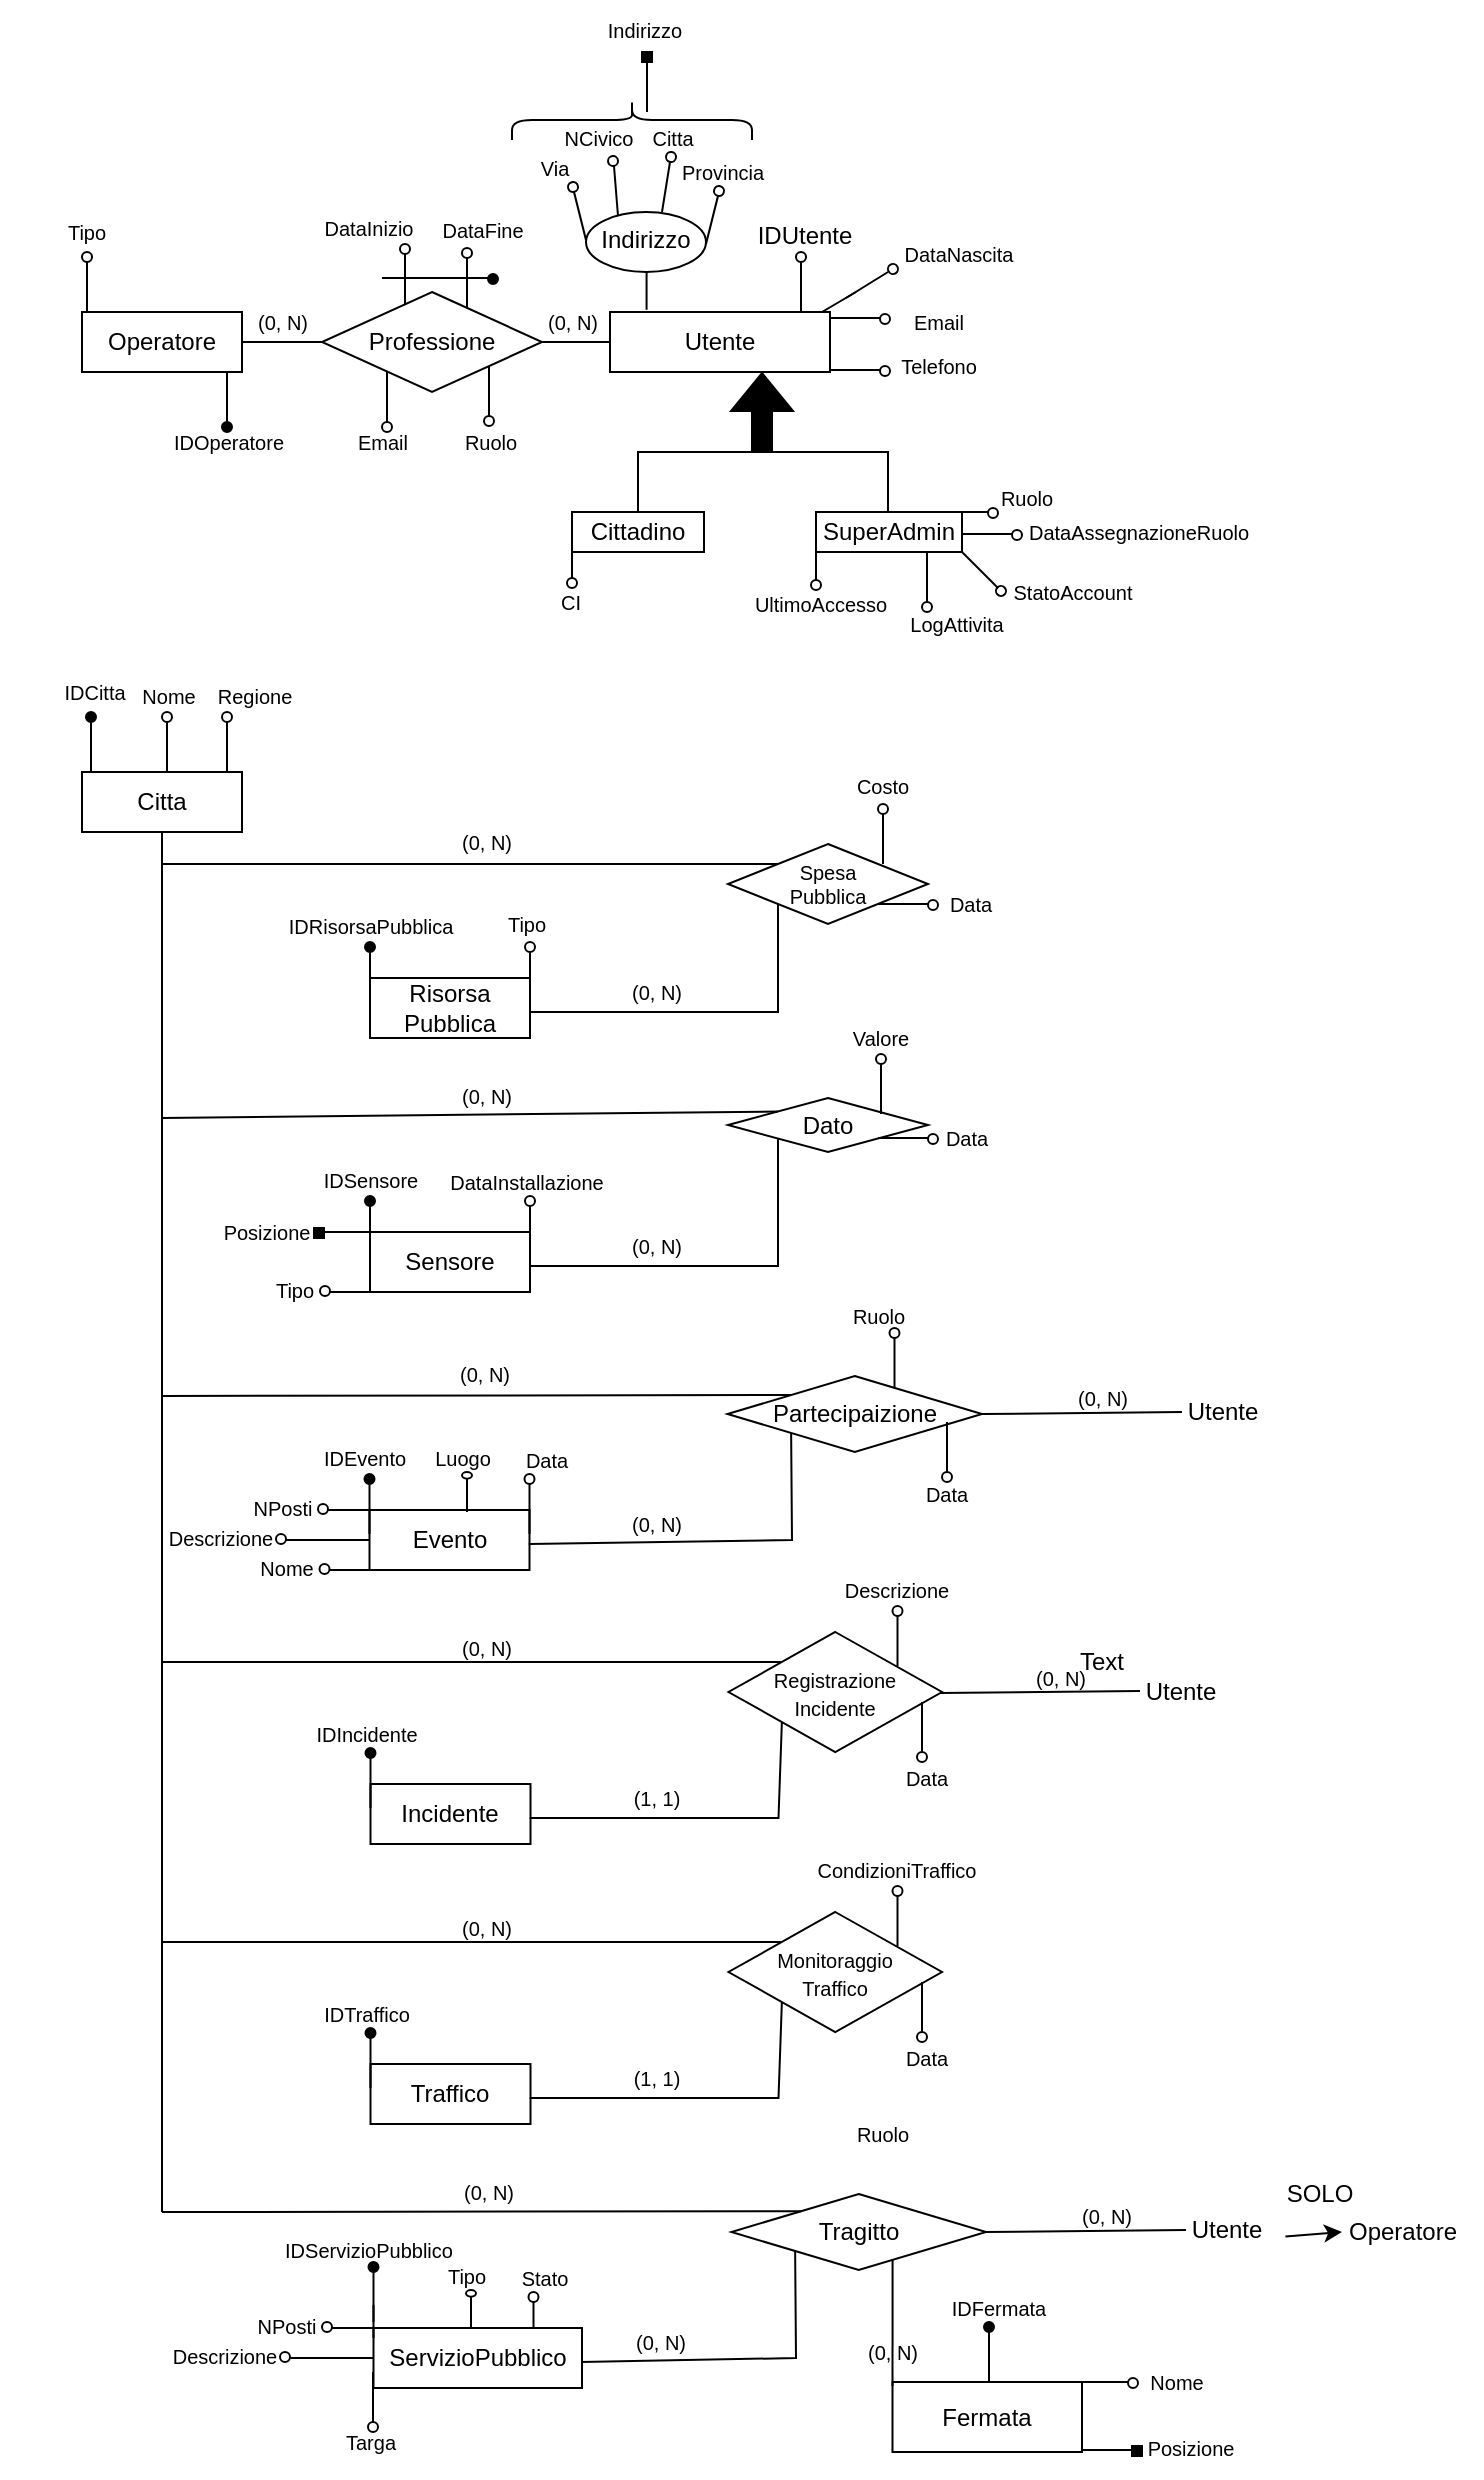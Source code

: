 <mxfile version="24.7.17">
  <diagram name="Pagina-1" id="qD8-IgMIRUxjnWorhRo1">
    <mxGraphModel dx="972" dy="1681" grid="1" gridSize="10" guides="1" tooltips="1" connect="1" arrows="1" fold="1" page="1" pageScale="1" pageWidth="827" pageHeight="1169" math="0" shadow="0">
      <root>
        <mxCell id="0" />
        <mxCell id="1" parent="0" />
        <mxCell id="YjwHPkgiHejPP97CCBkF-1" value="Operatore" style="rounded=0;whiteSpace=wrap;html=1;" vertex="1" parent="1">
          <mxGeometry x="40" y="50" width="80" height="30" as="geometry" />
        </mxCell>
        <mxCell id="YjwHPkgiHejPP97CCBkF-2" value="Professione" style="rhombus;whiteSpace=wrap;html=1;" vertex="1" parent="1">
          <mxGeometry x="160" y="40" width="110" height="50" as="geometry" />
        </mxCell>
        <mxCell id="YjwHPkgiHejPP97CCBkF-3" value="Utente" style="rounded=0;whiteSpace=wrap;html=1;" vertex="1" parent="1">
          <mxGeometry x="304" y="50" width="110" height="30" as="geometry" />
        </mxCell>
        <mxCell id="YjwHPkgiHejPP97CCBkF-28" value="" style="group;pointerEvents=0;align=center;verticalAlign=top;fontFamily=Helvetica;fontSize=12;fontColor=default;fillColor=none;gradientColor=none;" vertex="1" connectable="0" parent="1">
          <mxGeometry x="110" y="80" width="5" height="30" as="geometry" />
        </mxCell>
        <mxCell id="YjwHPkgiHejPP97CCBkF-29" value="" style="endArrow=none;html=1;rounded=0;fontFamily=Helvetica;fontSize=12;fontColor=default;entryX=0;entryY=0;entryDx=0;entryDy=0;" edge="1" parent="YjwHPkgiHejPP97CCBkF-28">
          <mxGeometry width="50" height="50" relative="1" as="geometry">
            <mxPoint x="2.5" as="sourcePoint" />
            <mxPoint x="2.5" y="25" as="targetPoint" />
          </mxGeometry>
        </mxCell>
        <mxCell id="YjwHPkgiHejPP97CCBkF-30" value="" style="ellipse;whiteSpace=wrap;html=1;pointerEvents=0;align=center;verticalAlign=top;fontFamily=Helvetica;fontSize=12;fillColor=#000000;strokeColor=#000000;fontColor=default;" vertex="1" parent="YjwHPkgiHejPP97CCBkF-28">
          <mxGeometry y="25" width="5" height="5" as="geometry" />
        </mxCell>
        <mxCell id="YjwHPkgiHejPP97CCBkF-31" value="IDOperatore" style="text;html=1;align=center;verticalAlign=middle;resizable=0;points=[];autosize=1;strokeColor=none;fillColor=none;fontFamily=Helvetica;fontSize=10;fontColor=default;" vertex="1" parent="1">
          <mxGeometry x="72.5" y="100" width="80" height="30" as="geometry" />
        </mxCell>
        <mxCell id="YjwHPkgiHejPP97CCBkF-35" value="" style="group" vertex="1" connectable="0" parent="1">
          <mxGeometry x="40" y="20" width="5" height="30" as="geometry" />
        </mxCell>
        <mxCell id="YjwHPkgiHejPP97CCBkF-33" value="" style="endArrow=none;html=1;rounded=0;fontFamily=Helvetica;fontSize=12;fontColor=default;entryX=0;entryY=0;entryDx=0;entryDy=0;" edge="1" parent="YjwHPkgiHejPP97CCBkF-35">
          <mxGeometry width="50" height="50" relative="1" as="geometry">
            <mxPoint x="2.5" y="30" as="sourcePoint" />
            <mxPoint x="2.5" y="5" as="targetPoint" />
          </mxGeometry>
        </mxCell>
        <mxCell id="YjwHPkgiHejPP97CCBkF-34" value="" style="ellipse;whiteSpace=wrap;html=1;pointerEvents=0;align=center;verticalAlign=top;fontFamily=Helvetica;fontSize=12;fontColor=default;fillColor=none;gradientColor=none;rotation=-180;" vertex="1" parent="YjwHPkgiHejPP97CCBkF-35">
          <mxGeometry width="5" height="5" as="geometry" />
        </mxCell>
        <mxCell id="YjwHPkgiHejPP97CCBkF-40" value="Tipo" style="text;html=1;align=center;verticalAlign=middle;resizable=0;points=[];autosize=1;strokeColor=none;fillColor=none;fontFamily=Helvetica;fontSize=10;fontColor=default;" vertex="1" parent="1">
          <mxGeometry x="21.5" y="-5" width="40" height="30" as="geometry" />
        </mxCell>
        <mxCell id="YjwHPkgiHejPP97CCBkF-41" value="" style="endArrow=none;html=1;rounded=0;fontFamily=Helvetica;fontSize=12;fontColor=default;exitX=1;exitY=0.5;exitDx=0;exitDy=0;" edge="1" parent="1" source="YjwHPkgiHejPP97CCBkF-1" target="YjwHPkgiHejPP97CCBkF-2">
          <mxGeometry width="50" height="50" relative="1" as="geometry">
            <mxPoint x="230" y="90" as="sourcePoint" />
            <mxPoint x="280" y="40" as="targetPoint" />
          </mxGeometry>
        </mxCell>
        <mxCell id="YjwHPkgiHejPP97CCBkF-42" value="(0, N)" style="text;html=1;align=center;verticalAlign=middle;resizable=0;points=[];autosize=1;strokeColor=none;fillColor=none;fontFamily=Helvetica;fontSize=10;fontColor=default;" vertex="1" parent="1">
          <mxGeometry x="115" y="40" width="50" height="30" as="geometry" />
        </mxCell>
        <mxCell id="YjwHPkgiHejPP97CCBkF-43" value="" style="endArrow=none;html=1;rounded=0;fontFamily=Helvetica;fontSize=12;fontColor=default;entryX=0;entryY=0.5;entryDx=0;entryDy=0;" edge="1" parent="1" source="YjwHPkgiHejPP97CCBkF-2" target="YjwHPkgiHejPP97CCBkF-3">
          <mxGeometry width="50" height="50" relative="1" as="geometry">
            <mxPoint x="230" y="90" as="sourcePoint" />
            <mxPoint x="280" y="40" as="targetPoint" />
          </mxGeometry>
        </mxCell>
        <mxCell id="YjwHPkgiHejPP97CCBkF-44" value="(0, N)" style="text;html=1;align=center;verticalAlign=middle;resizable=0;points=[];autosize=1;strokeColor=none;fillColor=none;fontFamily=Helvetica;fontSize=10;fontColor=default;" vertex="1" parent="1">
          <mxGeometry x="260" y="40" width="50" height="30" as="geometry" />
        </mxCell>
        <mxCell id="YjwHPkgiHejPP97CCBkF-45" value="Email" style="text;html=1;align=center;verticalAlign=middle;resizable=0;points=[];autosize=1;strokeColor=none;fillColor=none;fontFamily=Helvetica;fontSize=10;fontColor=default;" vertex="1" parent="1">
          <mxGeometry x="165" y="100" width="50" height="30" as="geometry" />
        </mxCell>
        <mxCell id="YjwHPkgiHejPP97CCBkF-46" value="DataInizio" style="text;html=1;align=center;verticalAlign=middle;resizable=0;points=[];autosize=1;strokeColor=none;fillColor=none;fontFamily=Helvetica;fontSize=10;fontColor=default;" vertex="1" parent="1">
          <mxGeometry x="147.5" y="-7" width="70" height="30" as="geometry" />
        </mxCell>
        <mxCell id="YjwHPkgiHejPP97CCBkF-47" value="" style="group;pointerEvents=0;align=center;verticalAlign=top;fontFamily=Helvetica;fontSize=12;fontColor=default;fillColor=none;gradientColor=none;" vertex="1" connectable="0" parent="1">
          <mxGeometry x="190" y="80" width="5" height="30" as="geometry" />
        </mxCell>
        <mxCell id="YjwHPkgiHejPP97CCBkF-48" value="" style="endArrow=none;html=1;rounded=0;fontFamily=Helvetica;fontSize=12;fontColor=default;entryX=0;entryY=0;entryDx=0;entryDy=0;" edge="1" parent="YjwHPkgiHejPP97CCBkF-47">
          <mxGeometry width="50" height="50" relative="1" as="geometry">
            <mxPoint x="2.5" as="sourcePoint" />
            <mxPoint x="2.5" y="25" as="targetPoint" />
          </mxGeometry>
        </mxCell>
        <mxCell id="YjwHPkgiHejPP97CCBkF-49" value="" style="ellipse;whiteSpace=wrap;html=1;pointerEvents=0;align=center;verticalAlign=top;fontFamily=Helvetica;fontSize=12;fontColor=default;fillColor=none;gradientColor=none;" vertex="1" parent="YjwHPkgiHejPP97CCBkF-47">
          <mxGeometry y="25" width="5" height="5" as="geometry" />
        </mxCell>
        <mxCell id="YjwHPkgiHejPP97CCBkF-61" value="DataFine" style="text;html=1;align=center;verticalAlign=middle;resizable=0;points=[];autosize=1;strokeColor=none;fillColor=none;fontFamily=Helvetica;fontSize=10;fontColor=default;" vertex="1" parent="1">
          <mxGeometry x="209.5" y="-6" width="60" height="30" as="geometry" />
        </mxCell>
        <mxCell id="YjwHPkgiHejPP97CCBkF-69" value="" style="group" vertex="1" connectable="0" parent="1">
          <mxGeometry x="241" y="77" width="5" height="30" as="geometry" />
        </mxCell>
        <mxCell id="YjwHPkgiHejPP97CCBkF-67" value="" style="endArrow=none;html=1;rounded=0;fontFamily=Helvetica;fontSize=12;fontColor=default;entryX=0;entryY=0;entryDx=0;entryDy=0;" edge="1" parent="YjwHPkgiHejPP97CCBkF-69">
          <mxGeometry width="50" height="50" relative="1" as="geometry">
            <mxPoint x="2.5" as="sourcePoint" />
            <mxPoint x="2.5" y="25" as="targetPoint" />
          </mxGeometry>
        </mxCell>
        <mxCell id="YjwHPkgiHejPP97CCBkF-68" value="" style="ellipse;whiteSpace=wrap;html=1;pointerEvents=0;align=center;verticalAlign=top;fontFamily=Helvetica;fontSize=12;fontColor=default;fillColor=none;gradientColor=none;rotation=0;" vertex="1" parent="YjwHPkgiHejPP97CCBkF-69">
          <mxGeometry y="25" width="5" height="5" as="geometry" />
        </mxCell>
        <mxCell id="YjwHPkgiHejPP97CCBkF-74" value="Ruolo" style="text;html=1;align=center;verticalAlign=middle;resizable=0;points=[];autosize=1;strokeColor=none;fillColor=none;fontFamily=Helvetica;fontSize=10;fontColor=default;" vertex="1" parent="1">
          <mxGeometry x="218.5" y="100" width="50" height="30" as="geometry" />
        </mxCell>
        <mxCell id="YjwHPkgiHejPP97CCBkF-78" value="" style="whiteSpace=wrap;html=1;aspect=fixed;pointerEvents=0;align=center;verticalAlign=top;fontFamily=Helvetica;fontSize=12;fontColor=default;fillColor=none;gradientColor=none;" vertex="1" parent="1">
          <mxGeometry x="NaN" y="NaN" width="20" height="NaN" as="geometry" />
        </mxCell>
        <mxCell id="YjwHPkgiHejPP97CCBkF-81" value="IDUtente" style="text;html=1;align=center;verticalAlign=middle;resizable=0;points=[];autosize=1;strokeColor=none;fillColor=none;fontFamily=Helvetica;fontSize=12;fontColor=default;" vertex="1" parent="1">
          <mxGeometry x="366" y="-3" width="70" height="30" as="geometry" />
        </mxCell>
        <mxCell id="YjwHPkgiHejPP97CCBkF-83" value="" style="group;pointerEvents=0;align=center;verticalAlign=top;fontFamily=Helvetica;fontSize=12;fontColor=default;fillColor=none;gradientColor=none;" vertex="1" connectable="0" parent="1">
          <mxGeometry x="397" y="20" width="5" height="30" as="geometry" />
        </mxCell>
        <mxCell id="YjwHPkgiHejPP97CCBkF-84" value="" style="endArrow=none;html=1;rounded=0;fontFamily=Helvetica;fontSize=12;fontColor=default;entryX=0;entryY=0;entryDx=0;entryDy=0;" edge="1" parent="YjwHPkgiHejPP97CCBkF-83">
          <mxGeometry width="50" height="50" relative="1" as="geometry">
            <mxPoint x="2.5" y="30" as="sourcePoint" />
            <mxPoint x="2.5" y="5" as="targetPoint" />
          </mxGeometry>
        </mxCell>
        <mxCell id="YjwHPkgiHejPP97CCBkF-85" value="" style="ellipse;whiteSpace=wrap;html=1;pointerEvents=0;align=center;verticalAlign=top;fontFamily=Helvetica;fontSize=12;fontColor=default;fillColor=none;gradientColor=none;rotation=-180;" vertex="1" parent="YjwHPkgiHejPP97CCBkF-83">
          <mxGeometry width="5" height="5" as="geometry" />
        </mxCell>
        <mxCell id="YjwHPkgiHejPP97CCBkF-86" value="Indirizzo" style="ellipse;whiteSpace=wrap;html=1;pointerEvents=0;align=center;verticalAlign=top;fontFamily=Helvetica;fontSize=12;fontColor=default;fillColor=none;gradientColor=none;" vertex="1" parent="1">
          <mxGeometry x="292" width="60" height="30" as="geometry" />
        </mxCell>
        <mxCell id="YjwHPkgiHejPP97CCBkF-91" value="" style="endArrow=none;html=1;rounded=0;fontFamily=Helvetica;fontSize=12;fontColor=default;exitX=0.148;exitY=-0.038;exitDx=0;exitDy=0;exitPerimeter=0;entryX=0.505;entryY=1;entryDx=0;entryDy=0;entryPerimeter=0;" edge="1" parent="1" target="YjwHPkgiHejPP97CCBkF-86">
          <mxGeometry width="50" height="50" relative="1" as="geometry">
            <mxPoint x="322.28" y="48.86" as="sourcePoint" />
            <mxPoint x="324" y="30" as="targetPoint" />
          </mxGeometry>
        </mxCell>
        <mxCell id="YjwHPkgiHejPP97CCBkF-92" value="" style="group;pointerEvents=0;align=center;verticalAlign=top;fontFamily=Helvetica;fontSize=12;fontColor=default;fillColor=none;gradientColor=none;rotation=-15;" vertex="1" connectable="0" parent="1">
          <mxGeometry x="286" y="-15" width="5" height="30" as="geometry" />
        </mxCell>
        <mxCell id="YjwHPkgiHejPP97CCBkF-93" value="" style="endArrow=none;html=1;rounded=0;fontFamily=Helvetica;fontSize=12;fontColor=default;entryX=0;entryY=0;entryDx=0;entryDy=0;" edge="1" parent="YjwHPkgiHejPP97CCBkF-92">
          <mxGeometry width="50" height="50" relative="1" as="geometry">
            <mxPoint x="6" y="29" as="sourcePoint" />
            <mxPoint y="5" as="targetPoint" />
          </mxGeometry>
        </mxCell>
        <mxCell id="YjwHPkgiHejPP97CCBkF-94" value="" style="ellipse;whiteSpace=wrap;html=1;pointerEvents=0;align=center;verticalAlign=top;fontFamily=Helvetica;fontSize=12;fontColor=default;fillColor=none;gradientColor=none;rotation=-195;" vertex="1" parent="YjwHPkgiHejPP97CCBkF-92">
          <mxGeometry x="-3" width="5" height="5" as="geometry" />
        </mxCell>
        <mxCell id="YjwHPkgiHejPP97CCBkF-96" value="Via" style="text;html=1;align=center;verticalAlign=middle;resizable=0;points=[];autosize=1;strokeColor=none;fillColor=none;fontFamily=Helvetica;fontSize=10;fontColor=default;" vertex="1" parent="1">
          <mxGeometry x="256" y="-37" width="40" height="30" as="geometry" />
        </mxCell>
        <mxCell id="YjwHPkgiHejPP97CCBkF-97" value="" style="group;pointerEvents=0;align=center;verticalAlign=top;fontFamily=Helvetica;fontSize=12;fontColor=default;fillColor=none;gradientColor=none;rotation=-5;" vertex="1" connectable="0" parent="1">
          <mxGeometry x="304" y="-28" width="5" height="30" as="geometry" />
        </mxCell>
        <mxCell id="YjwHPkgiHejPP97CCBkF-98" value="" style="endArrow=none;html=1;rounded=0;fontFamily=Helvetica;fontSize=12;fontColor=default;entryX=0;entryY=0;entryDx=0;entryDy=0;" edge="1" parent="YjwHPkgiHejPP97CCBkF-97">
          <mxGeometry width="50" height="50" relative="1" as="geometry">
            <mxPoint x="4" y="30" as="sourcePoint" />
            <mxPoint x="2" y="5" as="targetPoint" />
          </mxGeometry>
        </mxCell>
        <mxCell id="YjwHPkgiHejPP97CCBkF-99" value="" style="ellipse;whiteSpace=wrap;html=1;pointerEvents=0;align=center;verticalAlign=top;fontFamily=Helvetica;fontSize=12;fontColor=default;fillColor=none;gradientColor=none;rotation=-185;" vertex="1" parent="YjwHPkgiHejPP97CCBkF-97">
          <mxGeometry x="-1" width="5" height="5" as="geometry" />
        </mxCell>
        <mxCell id="YjwHPkgiHejPP97CCBkF-100" value="NCivico" style="text;html=1;align=center;verticalAlign=middle;resizable=0;points=[];autosize=1;strokeColor=none;fillColor=none;fontFamily=Helvetica;fontSize=10;fontColor=default;" vertex="1" parent="1">
          <mxGeometry x="268" y="-52" width="60" height="30" as="geometry" />
        </mxCell>
        <mxCell id="YjwHPkgiHejPP97CCBkF-101" value="" style="group;pointerEvents=0;align=center;verticalAlign=top;fontFamily=Helvetica;fontSize=12;fontColor=default;fillColor=none;gradientColor=none;rotation=10;" vertex="1" connectable="0" parent="1">
          <mxGeometry x="330" y="-30" width="5" height="30" as="geometry" />
        </mxCell>
        <mxCell id="YjwHPkgiHejPP97CCBkF-102" value="" style="endArrow=none;html=1;rounded=0;fontFamily=Helvetica;fontSize=12;fontColor=default;entryX=0;entryY=0;entryDx=0;entryDy=0;" edge="1" parent="YjwHPkgiHejPP97CCBkF-101">
          <mxGeometry width="50" height="50" relative="1" as="geometry">
            <mxPoint y="30" as="sourcePoint" />
            <mxPoint x="4" y="5" as="targetPoint" />
          </mxGeometry>
        </mxCell>
        <mxCell id="YjwHPkgiHejPP97CCBkF-103" value="" style="ellipse;whiteSpace=wrap;html=1;pointerEvents=0;align=center;verticalAlign=top;fontFamily=Helvetica;fontSize=12;fontColor=default;fillColor=none;gradientColor=none;rotation=-170;" vertex="1" parent="YjwHPkgiHejPP97CCBkF-101">
          <mxGeometry x="2" width="5" height="5" as="geometry" />
        </mxCell>
        <mxCell id="YjwHPkgiHejPP97CCBkF-104" value="Citta" style="text;html=1;align=center;verticalAlign=middle;resizable=0;points=[];autosize=1;strokeColor=none;fillColor=none;fontFamily=Helvetica;fontSize=10;fontColor=default;" vertex="1" parent="1">
          <mxGeometry x="315" y="-52" width="40" height="30" as="geometry" />
        </mxCell>
        <mxCell id="YjwHPkgiHejPP97CCBkF-106" value="" style="group;pointerEvents=0;align=center;verticalAlign=top;fontFamily=Helvetica;fontSize=12;fontColor=default;fillColor=none;gradientColor=none;rotation=15;" vertex="1" connectable="0" parent="1">
          <mxGeometry x="353" y="-13" width="5" height="30" as="geometry" />
        </mxCell>
        <mxCell id="YjwHPkgiHejPP97CCBkF-107" value="" style="endArrow=none;html=1;rounded=0;fontFamily=Helvetica;fontSize=12;fontColor=default;entryX=0;entryY=0;entryDx=0;entryDy=0;" edge="1" parent="YjwHPkgiHejPP97CCBkF-106">
          <mxGeometry width="50" height="50" relative="1" as="geometry">
            <mxPoint x="-1" y="29" as="sourcePoint" />
            <mxPoint x="5" y="5" as="targetPoint" />
          </mxGeometry>
        </mxCell>
        <mxCell id="YjwHPkgiHejPP97CCBkF-108" value="" style="ellipse;whiteSpace=wrap;html=1;pointerEvents=0;align=center;verticalAlign=top;fontFamily=Helvetica;fontSize=12;fontColor=default;fillColor=none;gradientColor=none;rotation=-165;" vertex="1" parent="YjwHPkgiHejPP97CCBkF-106">
          <mxGeometry x="3" width="5" height="5" as="geometry" />
        </mxCell>
        <mxCell id="YjwHPkgiHejPP97CCBkF-109" value="Provincia" style="text;html=1;align=center;verticalAlign=middle;resizable=0;points=[];autosize=1;strokeColor=none;fillColor=none;fontFamily=Helvetica;fontSize=10;fontColor=default;" vertex="1" parent="1">
          <mxGeometry x="330" y="-35" width="60" height="30" as="geometry" />
        </mxCell>
        <mxCell id="YjwHPkgiHejPP97CCBkF-113" value="" style="group" vertex="1" connectable="0" parent="1">
          <mxGeometry x="320" y="-80" width="5" height="30" as="geometry" />
        </mxCell>
        <mxCell id="YjwHPkgiHejPP97CCBkF-114" value="" style="endArrow=none;html=1;rounded=0;fontFamily=Helvetica;fontSize=12;fontColor=default;entryX=0;entryY=0;entryDx=0;entryDy=0;" edge="1" parent="YjwHPkgiHejPP97CCBkF-113">
          <mxGeometry width="50" height="50" relative="1" as="geometry">
            <mxPoint x="2.5" y="30" as="sourcePoint" />
            <mxPoint x="2.5" y="5" as="targetPoint" />
          </mxGeometry>
        </mxCell>
        <mxCell id="YjwHPkgiHejPP97CCBkF-115" value="" style="whiteSpace=wrap;html=1;aspect=fixed;pointerEvents=0;align=center;verticalAlign=top;fontFamily=Helvetica;fontSize=12;fillColor=#000000;strokeColor=#000000;fillStyle=auto;" vertex="1" parent="YjwHPkgiHejPP97CCBkF-113">
          <mxGeometry width="5" height="5" as="geometry" />
        </mxCell>
        <mxCell id="YjwHPkgiHejPP97CCBkF-117" value="Indirizzo" style="text;html=1;align=center;verticalAlign=middle;resizable=0;points=[];autosize=1;strokeColor=none;fillColor=none;fontFamily=Helvetica;fontSize=10;fontColor=default;" vertex="1" parent="1">
          <mxGeometry x="291" y="-106" width="60" height="30" as="geometry" />
        </mxCell>
        <mxCell id="YjwHPkgiHejPP97CCBkF-121" value="DataNascita" style="text;html=1;align=center;verticalAlign=middle;resizable=0;points=[];autosize=1;strokeColor=none;fillColor=none;fontFamily=Helvetica;fontSize=10;fontColor=default;" vertex="1" parent="1">
          <mxGeometry x="438" y="6" width="80" height="30" as="geometry" />
        </mxCell>
        <mxCell id="YjwHPkgiHejPP97CCBkF-129" value="Telefono" style="text;html=1;align=center;verticalAlign=middle;resizable=0;points=[];autosize=1;strokeColor=none;fillColor=none;fontFamily=Helvetica;fontSize=10;fontColor=default;" vertex="1" parent="1">
          <mxGeometry x="438" y="62" width="60" height="30" as="geometry" />
        </mxCell>
        <mxCell id="YjwHPkgiHejPP97CCBkF-130" value="" style="group;pointerEvents=0;align=center;verticalAlign=top;fontFamily=Helvetica;fontSize=12;fontColor=default;fillColor=none;gradientColor=none;" vertex="1" connectable="0" parent="1">
          <mxGeometry x="199" y="16" width="5" height="30" as="geometry" />
        </mxCell>
        <mxCell id="YjwHPkgiHejPP97CCBkF-131" value="" style="endArrow=none;html=1;rounded=0;fontFamily=Helvetica;fontSize=12;fontColor=default;entryX=0;entryY=0;entryDx=0;entryDy=0;" edge="1" parent="YjwHPkgiHejPP97CCBkF-130">
          <mxGeometry width="50" height="50" relative="1" as="geometry">
            <mxPoint x="2.5" y="30" as="sourcePoint" />
            <mxPoint x="2.5" y="5" as="targetPoint" />
          </mxGeometry>
        </mxCell>
        <mxCell id="YjwHPkgiHejPP97CCBkF-132" value="" style="ellipse;whiteSpace=wrap;html=1;pointerEvents=0;align=center;verticalAlign=top;fontFamily=Helvetica;fontSize=12;fontColor=default;fillColor=none;gradientColor=none;rotation=-180;" vertex="1" parent="YjwHPkgiHejPP97CCBkF-130">
          <mxGeometry width="5" height="5" as="geometry" />
        </mxCell>
        <mxCell id="YjwHPkgiHejPP97CCBkF-133" value="" style="group;pointerEvents=0;align=center;verticalAlign=top;fontFamily=Helvetica;fontSize=12;fontColor=default;fillColor=none;gradientColor=none;" vertex="1" connectable="0" parent="1">
          <mxGeometry x="230" y="18" width="5" height="30" as="geometry" />
        </mxCell>
        <mxCell id="YjwHPkgiHejPP97CCBkF-134" value="" style="endArrow=none;html=1;rounded=0;fontFamily=Helvetica;fontSize=12;fontColor=default;entryX=0;entryY=0;entryDx=0;entryDy=0;" edge="1" parent="YjwHPkgiHejPP97CCBkF-133">
          <mxGeometry width="50" height="50" relative="1" as="geometry">
            <mxPoint x="2.5" y="30" as="sourcePoint" />
            <mxPoint x="2.5" y="5" as="targetPoint" />
          </mxGeometry>
        </mxCell>
        <mxCell id="YjwHPkgiHejPP97CCBkF-135" value="" style="ellipse;whiteSpace=wrap;html=1;pointerEvents=0;align=center;verticalAlign=top;fontFamily=Helvetica;fontSize=12;fontColor=default;fillColor=none;gradientColor=none;rotation=-180;" vertex="1" parent="YjwHPkgiHejPP97CCBkF-133">
          <mxGeometry width="5" height="5" as="geometry" />
        </mxCell>
        <mxCell id="YjwHPkgiHejPP97CCBkF-139" value="" style="group;rotation=-90;pointerEvents=0;align=center;verticalAlign=top;fontFamily=Helvetica;fontSize=12;fontColor=default;fillColor=none;gradientColor=none;" vertex="1" connectable="0" parent="YjwHPkgiHejPP97CCBkF-133">
          <mxGeometry width="5" height="30" as="geometry" />
        </mxCell>
        <mxCell id="YjwHPkgiHejPP97CCBkF-140" value="" style="endArrow=none;html=1;rounded=0;fontFamily=Helvetica;fontSize=12;fontColor=default;entryX=0;entryY=0;entryDx=0;entryDy=0;" edge="1" parent="YjwHPkgiHejPP97CCBkF-139">
          <mxGeometry width="50" height="50" relative="1" as="geometry">
            <mxPoint x="-12" y="15" as="sourcePoint" />
            <mxPoint x="13" y="15" as="targetPoint" />
          </mxGeometry>
        </mxCell>
        <mxCell id="YjwHPkgiHejPP97CCBkF-141" value="" style="ellipse;whiteSpace=wrap;html=1;pointerEvents=0;align=center;verticalAlign=top;fontFamily=Helvetica;fontSize=12;fillColor=#000000;strokeColor=#000000;rotation=-90;fontColor=default;" vertex="1" parent="YjwHPkgiHejPP97CCBkF-139">
          <mxGeometry x="13" y="13" width="5" height="5" as="geometry" />
        </mxCell>
        <mxCell id="YjwHPkgiHejPP97CCBkF-142" value="" style="endArrow=none;html=1;rounded=0;fontFamily=Helvetica;fontSize=12;fontColor=default;" edge="1" parent="1">
          <mxGeometry width="50" height="50" relative="1" as="geometry">
            <mxPoint x="190" y="33" as="sourcePoint" />
            <mxPoint x="220" y="33" as="targetPoint" />
          </mxGeometry>
        </mxCell>
        <mxCell id="YjwHPkgiHejPP97CCBkF-143" value="" style="group;direction=east;rotation=-90;pointerEvents=0;align=center;verticalAlign=top;fontFamily=Helvetica;fontSize=12;fontColor=default;fillColor=none;gradientColor=none;" vertex="1" connectable="0" parent="1">
          <mxGeometry x="426" y="38" width="5" height="30" as="geometry" />
        </mxCell>
        <mxCell id="YjwHPkgiHejPP97CCBkF-144" value="" style="endArrow=none;html=1;rounded=0;fontFamily=Helvetica;fontSize=12;fontColor=default;entryX=0;entryY=0;entryDx=0;entryDy=0;" edge="1" parent="YjwHPkgiHejPP97CCBkF-143">
          <mxGeometry width="50" height="50" relative="1" as="geometry">
            <mxPoint x="-12" y="15" as="sourcePoint" />
            <mxPoint x="13" y="15" as="targetPoint" />
          </mxGeometry>
        </mxCell>
        <mxCell id="YjwHPkgiHejPP97CCBkF-145" value="" style="ellipse;whiteSpace=wrap;html=1;pointerEvents=0;align=center;verticalAlign=top;fontFamily=Helvetica;fontSize=12;fontColor=default;fillColor=none;gradientColor=none;rotation=-90;" vertex="1" parent="YjwHPkgiHejPP97CCBkF-143">
          <mxGeometry x="13" y="13" width="5" height="5" as="geometry" />
        </mxCell>
        <mxCell id="YjwHPkgiHejPP97CCBkF-147" value="" style="group;direction=east;rotation=-90;pointerEvents=0;align=center;verticalAlign=top;fontFamily=Helvetica;fontSize=12;fontColor=default;fillColor=none;gradientColor=none;" vertex="1" connectable="0" parent="1">
          <mxGeometry x="426" y="64" width="5" height="30" as="geometry" />
        </mxCell>
        <mxCell id="YjwHPkgiHejPP97CCBkF-148" value="" style="endArrow=none;html=1;rounded=0;fontFamily=Helvetica;fontSize=12;fontColor=default;entryX=0;entryY=0;entryDx=0;entryDy=0;" edge="1" parent="YjwHPkgiHejPP97CCBkF-147">
          <mxGeometry width="50" height="50" relative="1" as="geometry">
            <mxPoint x="-12" y="15" as="sourcePoint" />
            <mxPoint x="13" y="15" as="targetPoint" />
          </mxGeometry>
        </mxCell>
        <mxCell id="YjwHPkgiHejPP97CCBkF-149" value="" style="ellipse;whiteSpace=wrap;html=1;pointerEvents=0;align=center;verticalAlign=top;fontFamily=Helvetica;fontSize=12;fontColor=default;fillColor=none;gradientColor=none;rotation=-90;" vertex="1" parent="YjwHPkgiHejPP97CCBkF-147">
          <mxGeometry x="13" y="13" width="5" height="5" as="geometry" />
        </mxCell>
        <mxCell id="YjwHPkgiHejPP97CCBkF-150" value="" style="shape=flexArrow;endArrow=classic;html=1;rounded=0;fontFamily=Helvetica;fontSize=12;fontColor=default;entryX=0.691;entryY=1;entryDx=0;entryDy=0;entryPerimeter=0;labelBackgroundColor=#000000;fillColor=#000000;" edge="1" parent="1" target="YjwHPkgiHejPP97CCBkF-3">
          <mxGeometry width="50" height="50" relative="1" as="geometry">
            <mxPoint x="380" y="120" as="sourcePoint" />
            <mxPoint x="340" y="80" as="targetPoint" />
          </mxGeometry>
        </mxCell>
        <mxCell id="YjwHPkgiHejPP97CCBkF-151" value="" style="shape=curlyBracket;whiteSpace=wrap;html=1;rounded=1;labelPosition=left;verticalLabelPosition=middle;align=right;verticalAlign=middle;pointerEvents=0;fontFamily=Helvetica;fontSize=12;fontColor=default;fillColor=none;gradientColor=none;rotation=90;" vertex="1" parent="1">
          <mxGeometry x="305" y="-106" width="20" height="120" as="geometry" />
        </mxCell>
        <mxCell id="YjwHPkgiHejPP97CCBkF-153" value="" style="shape=partialRectangle;whiteSpace=wrap;html=1;bottom=1;right=1;left=1;top=0;fillColor=none;routingCenterX=-0.5;pointerEvents=0;align=center;verticalAlign=top;fontFamily=Helvetica;fontSize=12;fontColor=default;rotation=-180;" vertex="1" parent="1">
          <mxGeometry x="318" y="120" width="125" height="30" as="geometry" />
        </mxCell>
        <mxCell id="YjwHPkgiHejPP97CCBkF-154" value="" style="group;pointerEvents=0;align=center;verticalAlign=top;fontFamily=Helvetica;fontSize=12;fontColor=default;fillColor=none;gradientColor=none;rotation=60;" vertex="1" connectable="0" parent="1">
          <mxGeometry x="432" y="20" width="16" height="60" as="geometry" />
        </mxCell>
        <mxCell id="YjwHPkgiHejPP97CCBkF-155" value="" style="endArrow=none;html=1;rounded=0;fontFamily=Helvetica;fontSize=12;fontColor=default;entryX=0;entryY=0;entryDx=0;entryDy=0;" edge="1" parent="YjwHPkgiHejPP97CCBkF-154">
          <mxGeometry width="50" height="50" relative="1" as="geometry">
            <mxPoint x="-10" y="23" as="sourcePoint" />
            <mxPoint x="11" y="10" as="targetPoint" />
          </mxGeometry>
        </mxCell>
        <mxCell id="YjwHPkgiHejPP97CCBkF-156" value="" style="ellipse;whiteSpace=wrap;html=1;pointerEvents=0;align=center;verticalAlign=top;fontFamily=Helvetica;fontSize=12;fontColor=default;fillColor=none;gradientColor=none;rotation=-120;" vertex="1" parent="YjwHPkgiHejPP97CCBkF-154">
          <mxGeometry x="11" y="6" width="5" height="5" as="geometry" />
        </mxCell>
        <mxCell id="YjwHPkgiHejPP97CCBkF-157" value="" style="endArrow=none;html=1;rounded=0;fontFamily=Helvetica;fontSize=12;fontColor=default;" edge="1" parent="1">
          <mxGeometry width="50" height="50" relative="1" as="geometry">
            <mxPoint x="410" y="50" as="sourcePoint" />
            <mxPoint x="427" y="40" as="targetPoint" />
          </mxGeometry>
        </mxCell>
        <mxCell id="YjwHPkgiHejPP97CCBkF-125" value="Email" style="text;html=1;align=center;verticalAlign=middle;resizable=0;points=[];autosize=1;strokeColor=none;fillColor=none;fontFamily=Helvetica;fontSize=10;fontColor=default;" vertex="1" parent="1">
          <mxGeometry x="443" y="40" width="50" height="30" as="geometry" />
        </mxCell>
        <mxCell id="YjwHPkgiHejPP97CCBkF-158" value="Cittadino" style="rounded=0;whiteSpace=wrap;html=1;pointerEvents=0;align=center;verticalAlign=middle;fontFamily=Helvetica;fontSize=12;fontColor=default;fillColor=none;gradientColor=none;" vertex="1" parent="1">
          <mxGeometry x="285" y="150" width="66" height="20" as="geometry" />
        </mxCell>
        <mxCell id="YjwHPkgiHejPP97CCBkF-159" value="SuperAdmin" style="rounded=0;whiteSpace=wrap;html=1;pointerEvents=0;align=center;verticalAlign=middle;fontFamily=Helvetica;fontSize=12;fontColor=default;fillColor=none;gradientColor=none;" vertex="1" parent="1">
          <mxGeometry x="407" y="150" width="73" height="20" as="geometry" />
        </mxCell>
        <mxCell id="YjwHPkgiHejPP97CCBkF-160" value="" style="group;pointerEvents=0;align=center;verticalAlign=top;fontFamily=Helvetica;fontSize=12;fontColor=default;fillColor=none;gradientColor=none;" vertex="1" connectable="0" parent="1">
          <mxGeometry x="282.5" y="158" width="5" height="30" as="geometry" />
        </mxCell>
        <mxCell id="YjwHPkgiHejPP97CCBkF-161" value="" style="endArrow=none;html=1;rounded=0;fontFamily=Helvetica;fontSize=12;fontColor=default;entryX=0;entryY=0;entryDx=0;entryDy=0;" edge="1" parent="YjwHPkgiHejPP97CCBkF-160">
          <mxGeometry width="50" height="50" relative="1" as="geometry">
            <mxPoint x="2.5" as="sourcePoint" />
            <mxPoint x="2.5" y="25" as="targetPoint" />
          </mxGeometry>
        </mxCell>
        <mxCell id="YjwHPkgiHejPP97CCBkF-162" value="" style="ellipse;whiteSpace=wrap;html=1;pointerEvents=0;align=center;verticalAlign=top;fontFamily=Helvetica;fontSize=12;fontColor=default;fillColor=none;gradientColor=none;" vertex="1" parent="YjwHPkgiHejPP97CCBkF-160">
          <mxGeometry y="25" width="5" height="5" as="geometry" />
        </mxCell>
        <mxCell id="YjwHPkgiHejPP97CCBkF-163" value="CI" style="text;html=1;align=center;verticalAlign=middle;resizable=0;points=[];autosize=1;strokeColor=none;fillColor=none;fontFamily=Helvetica;fontSize=10;fontColor=default;" vertex="1" parent="1">
          <mxGeometry x="269" y="180" width="30" height="30" as="geometry" />
        </mxCell>
        <mxCell id="YjwHPkgiHejPP97CCBkF-171" value="" style="group;direction=east;rotation=-90;pointerEvents=0;align=center;verticalAlign=top;fontFamily=Helvetica;fontSize=12;fontColor=default;fillColor=none;gradientColor=none;" vertex="1" connectable="0" parent="1">
          <mxGeometry x="480" y="135" width="5" height="30" as="geometry" />
        </mxCell>
        <mxCell id="YjwHPkgiHejPP97CCBkF-172" value="" style="endArrow=none;html=1;rounded=0;fontFamily=Helvetica;fontSize=12;fontColor=default;entryX=0;entryY=0;entryDx=0;entryDy=0;" edge="1" parent="YjwHPkgiHejPP97CCBkF-171">
          <mxGeometry width="50" height="50" relative="1" as="geometry">
            <mxPoint x="-12" y="15" as="sourcePoint" />
            <mxPoint x="13" y="15" as="targetPoint" />
          </mxGeometry>
        </mxCell>
        <mxCell id="YjwHPkgiHejPP97CCBkF-173" value="" style="ellipse;whiteSpace=wrap;html=1;pointerEvents=0;align=center;verticalAlign=top;fontFamily=Helvetica;fontSize=12;fontColor=default;fillColor=none;gradientColor=none;rotation=-90;" vertex="1" parent="YjwHPkgiHejPP97CCBkF-171">
          <mxGeometry x="13" y="13" width="5" height="5" as="geometry" />
        </mxCell>
        <mxCell id="YjwHPkgiHejPP97CCBkF-174" value="Ruolo" style="text;html=1;align=center;verticalAlign=middle;resizable=0;points=[];autosize=1;strokeColor=none;fillColor=none;fontFamily=Helvetica;fontSize=10;fontColor=default;" vertex="1" parent="1">
          <mxGeometry x="487" y="128" width="50" height="30" as="geometry" />
        </mxCell>
        <mxCell id="YjwHPkgiHejPP97CCBkF-175" value="" style="group;direction=east;rotation=-90;pointerEvents=0;align=center;verticalAlign=top;fontFamily=Helvetica;fontSize=12;fontColor=default;fillColor=none;gradientColor=none;" vertex="1" connectable="0" parent="1">
          <mxGeometry x="492" y="146" width="5" height="30" as="geometry" />
        </mxCell>
        <mxCell id="YjwHPkgiHejPP97CCBkF-176" value="" style="endArrow=none;html=1;rounded=0;fontFamily=Helvetica;fontSize=12;fontColor=default;entryX=0;entryY=0;entryDx=0;entryDy=0;" edge="1" parent="YjwHPkgiHejPP97CCBkF-175">
          <mxGeometry width="50" height="50" relative="1" as="geometry">
            <mxPoint x="-12" y="15" as="sourcePoint" />
            <mxPoint x="13" y="15" as="targetPoint" />
          </mxGeometry>
        </mxCell>
        <mxCell id="YjwHPkgiHejPP97CCBkF-177" value="" style="ellipse;whiteSpace=wrap;html=1;pointerEvents=0;align=center;verticalAlign=top;fontFamily=Helvetica;fontSize=12;fontColor=default;fillColor=none;gradientColor=none;rotation=-90;" vertex="1" parent="YjwHPkgiHejPP97CCBkF-175">
          <mxGeometry x="13" y="13" width="5" height="5" as="geometry" />
        </mxCell>
        <mxCell id="YjwHPkgiHejPP97CCBkF-178" value="DataAssegnazioneRuolo" style="text;html=1;align=center;verticalAlign=middle;resizable=0;points=[];autosize=1;strokeColor=none;fillColor=none;fontFamily=Helvetica;fontSize=10;fontColor=default;" vertex="1" parent="1">
          <mxGeometry x="503" y="145" width="130" height="30" as="geometry" />
        </mxCell>
        <mxCell id="YjwHPkgiHejPP97CCBkF-182" value="" style="group;pointerEvents=0;align=center;verticalAlign=top;fontFamily=Helvetica;fontSize=12;fontColor=default;fillColor=none;gradientColor=none;" vertex="1" connectable="0" parent="1">
          <mxGeometry x="404.5" y="159" width="5" height="30" as="geometry" />
        </mxCell>
        <mxCell id="YjwHPkgiHejPP97CCBkF-183" value="" style="endArrow=none;html=1;rounded=0;fontFamily=Helvetica;fontSize=12;fontColor=default;entryX=0;entryY=0;entryDx=0;entryDy=0;" edge="1" parent="YjwHPkgiHejPP97CCBkF-182">
          <mxGeometry width="50" height="50" relative="1" as="geometry">
            <mxPoint x="2.5" as="sourcePoint" />
            <mxPoint x="2.5" y="25" as="targetPoint" />
          </mxGeometry>
        </mxCell>
        <mxCell id="YjwHPkgiHejPP97CCBkF-184" value="" style="ellipse;whiteSpace=wrap;html=1;pointerEvents=0;align=center;verticalAlign=top;fontFamily=Helvetica;fontSize=12;fontColor=default;fillColor=none;gradientColor=none;" vertex="1" parent="YjwHPkgiHejPP97CCBkF-182">
          <mxGeometry y="25" width="5" height="5" as="geometry" />
        </mxCell>
        <mxCell id="YjwHPkgiHejPP97CCBkF-185" value="UltimoAccesso" style="text;html=1;align=center;verticalAlign=middle;resizable=0;points=[];autosize=1;strokeColor=none;fillColor=none;fontFamily=Helvetica;fontSize=10;fontColor=default;" vertex="1" parent="1">
          <mxGeometry x="364" y="181" width="90" height="30" as="geometry" />
        </mxCell>
        <mxCell id="YjwHPkgiHejPP97CCBkF-186" value="" style="group;pointerEvents=0;align=center;verticalAlign=top;fontFamily=Helvetica;fontSize=12;fontColor=default;fillColor=none;gradientColor=none;" vertex="1" connectable="0" parent="1">
          <mxGeometry x="460" y="170" width="5" height="30" as="geometry" />
        </mxCell>
        <mxCell id="YjwHPkgiHejPP97CCBkF-187" value="" style="endArrow=none;html=1;rounded=0;fontFamily=Helvetica;fontSize=12;fontColor=default;entryX=0;entryY=0;entryDx=0;entryDy=0;" edge="1" parent="YjwHPkgiHejPP97CCBkF-186">
          <mxGeometry width="50" height="50" relative="1" as="geometry">
            <mxPoint x="2.5" as="sourcePoint" />
            <mxPoint x="2.5" y="25" as="targetPoint" />
          </mxGeometry>
        </mxCell>
        <mxCell id="YjwHPkgiHejPP97CCBkF-188" value="" style="ellipse;whiteSpace=wrap;html=1;pointerEvents=0;align=center;verticalAlign=top;fontFamily=Helvetica;fontSize=12;fontColor=default;fillColor=none;gradientColor=none;" vertex="1" parent="YjwHPkgiHejPP97CCBkF-186">
          <mxGeometry y="25" width="5" height="5" as="geometry" />
        </mxCell>
        <mxCell id="YjwHPkgiHejPP97CCBkF-189" value="LogAttivita" style="text;html=1;align=center;verticalAlign=middle;resizable=0;points=[];autosize=1;strokeColor=none;fillColor=none;fontFamily=Helvetica;fontSize=10;fontColor=default;" vertex="1" parent="1">
          <mxGeometry x="442" y="191" width="70" height="30" as="geometry" />
        </mxCell>
        <mxCell id="YjwHPkgiHejPP97CCBkF-190" value="" style="group;pointerEvents=0;align=center;verticalAlign=top;fontFamily=Helvetica;fontSize=12;fontColor=default;fillColor=none;gradientColor=none;rotation=-45;" vertex="1" connectable="0" parent="1">
          <mxGeometry x="488" y="166" width="5" height="30" as="geometry" />
        </mxCell>
        <mxCell id="YjwHPkgiHejPP97CCBkF-191" value="" style="endArrow=none;html=1;rounded=0;fontFamily=Helvetica;fontSize=12;fontColor=default;entryX=0;entryY=0;entryDx=0;entryDy=0;" edge="1" parent="YjwHPkgiHejPP97CCBkF-190">
          <mxGeometry width="50" height="50" relative="1" as="geometry">
            <mxPoint x="-8" y="4" as="sourcePoint" />
            <mxPoint x="10" y="22" as="targetPoint" />
          </mxGeometry>
        </mxCell>
        <mxCell id="YjwHPkgiHejPP97CCBkF-192" value="" style="ellipse;whiteSpace=wrap;html=1;pointerEvents=0;align=center;verticalAlign=top;fontFamily=Helvetica;fontSize=12;fontColor=default;fillColor=none;gradientColor=none;rotation=-45;" vertex="1" parent="YjwHPkgiHejPP97CCBkF-190">
          <mxGeometry x="9" y="21" width="5" height="5" as="geometry" />
        </mxCell>
        <mxCell id="YjwHPkgiHejPP97CCBkF-193" value="StatoAccount" style="text;html=1;align=center;verticalAlign=middle;resizable=0;points=[];autosize=1;strokeColor=none;fillColor=none;fontFamily=Helvetica;fontSize=10;fontColor=default;" vertex="1" parent="1">
          <mxGeometry x="495" y="175" width="80" height="30" as="geometry" />
        </mxCell>
        <mxCell id="YjwHPkgiHejPP97CCBkF-194" value="Citta" style="rounded=0;whiteSpace=wrap;html=1;" vertex="1" parent="1">
          <mxGeometry x="40" y="280" width="80" height="30" as="geometry" />
        </mxCell>
        <mxCell id="YjwHPkgiHejPP97CCBkF-195" value="" style="group;pointerEvents=0;align=center;verticalAlign=top;fontFamily=Helvetica;fontSize=12;fontColor=default;fillColor=none;gradientColor=none;" vertex="1" connectable="0" parent="1">
          <mxGeometry x="42" y="250" width="5" height="30" as="geometry" />
        </mxCell>
        <mxCell id="YjwHPkgiHejPP97CCBkF-196" value="" style="endArrow=none;html=1;rounded=0;fontFamily=Helvetica;fontSize=12;fontColor=default;entryX=0;entryY=0;entryDx=0;entryDy=0;" edge="1" parent="YjwHPkgiHejPP97CCBkF-195">
          <mxGeometry width="50" height="50" relative="1" as="geometry">
            <mxPoint x="2.5" y="30" as="sourcePoint" />
            <mxPoint x="2.5" y="5" as="targetPoint" />
          </mxGeometry>
        </mxCell>
        <mxCell id="YjwHPkgiHejPP97CCBkF-197" value="" style="ellipse;whiteSpace=wrap;html=1;pointerEvents=0;align=center;verticalAlign=top;fontFamily=Helvetica;fontSize=12;fillColor=#000000;strokeColor=#000000;fontColor=default;rotation=-180;" vertex="1" parent="YjwHPkgiHejPP97CCBkF-195">
          <mxGeometry width="5" height="5" as="geometry" />
        </mxCell>
        <mxCell id="YjwHPkgiHejPP97CCBkF-198" value="IDCitta" style="text;html=1;align=center;verticalAlign=middle;resizable=0;points=[];autosize=1;strokeColor=none;fillColor=none;fontFamily=Helvetica;fontSize=10;fontColor=default;" vertex="1" parent="1">
          <mxGeometry x="20.5" y="225" width="50" height="30" as="geometry" />
        </mxCell>
        <mxCell id="YjwHPkgiHejPP97CCBkF-199" value="" style="group;pointerEvents=0;align=center;verticalAlign=top;fontFamily=Helvetica;fontSize=12;fontColor=default;fillColor=none;gradientColor=none;" vertex="1" connectable="0" parent="1">
          <mxGeometry x="80" y="250" width="5" height="30" as="geometry" />
        </mxCell>
        <mxCell id="YjwHPkgiHejPP97CCBkF-200" value="" style="endArrow=none;html=1;rounded=0;fontFamily=Helvetica;fontSize=12;fontColor=default;entryX=0;entryY=0;entryDx=0;entryDy=0;" edge="1" parent="YjwHPkgiHejPP97CCBkF-199">
          <mxGeometry width="50" height="50" relative="1" as="geometry">
            <mxPoint x="2.5" y="30" as="sourcePoint" />
            <mxPoint x="2.5" y="5" as="targetPoint" />
          </mxGeometry>
        </mxCell>
        <mxCell id="YjwHPkgiHejPP97CCBkF-201" value="" style="ellipse;whiteSpace=wrap;html=1;pointerEvents=0;align=center;verticalAlign=top;fontFamily=Helvetica;fontSize=12;fontColor=default;fillColor=none;gradientColor=none;rotation=-180;" vertex="1" parent="YjwHPkgiHejPP97CCBkF-199">
          <mxGeometry width="5" height="5" as="geometry" />
        </mxCell>
        <mxCell id="YjwHPkgiHejPP97CCBkF-202" value="Nome" style="text;html=1;align=center;verticalAlign=middle;resizable=0;points=[];autosize=1;strokeColor=none;fillColor=none;fontFamily=Helvetica;fontSize=10;fontColor=default;" vertex="1" parent="1">
          <mxGeometry x="58" y="227" width="50" height="30" as="geometry" />
        </mxCell>
        <mxCell id="YjwHPkgiHejPP97CCBkF-203" value="" style="group;pointerEvents=0;align=center;verticalAlign=top;fontFamily=Helvetica;fontSize=12;fontColor=default;fillColor=none;gradientColor=none;" vertex="1" connectable="0" parent="1">
          <mxGeometry x="110" y="250" width="5" height="30" as="geometry" />
        </mxCell>
        <mxCell id="YjwHPkgiHejPP97CCBkF-204" value="" style="endArrow=none;html=1;rounded=0;fontFamily=Helvetica;fontSize=12;fontColor=default;entryX=0;entryY=0;entryDx=0;entryDy=0;" edge="1" parent="YjwHPkgiHejPP97CCBkF-203">
          <mxGeometry width="50" height="50" relative="1" as="geometry">
            <mxPoint x="2.5" y="30" as="sourcePoint" />
            <mxPoint x="2.5" y="5" as="targetPoint" />
          </mxGeometry>
        </mxCell>
        <mxCell id="YjwHPkgiHejPP97CCBkF-205" value="" style="ellipse;whiteSpace=wrap;html=1;pointerEvents=0;align=center;verticalAlign=top;fontFamily=Helvetica;fontSize=12;fontColor=default;fillColor=none;gradientColor=none;rotation=-180;" vertex="1" parent="YjwHPkgiHejPP97CCBkF-203">
          <mxGeometry width="5" height="5" as="geometry" />
        </mxCell>
        <mxCell id="YjwHPkgiHejPP97CCBkF-206" value="Regione" style="text;html=1;align=center;verticalAlign=middle;resizable=0;points=[];autosize=1;strokeColor=none;fillColor=none;fontFamily=Helvetica;fontSize=10;fontColor=default;" vertex="1" parent="1">
          <mxGeometry x="95.5" y="227" width="60" height="30" as="geometry" />
        </mxCell>
        <mxCell id="YjwHPkgiHejPP97CCBkF-214" value="Risorsa&lt;div&gt;Pubblica&lt;/div&gt;" style="rounded=0;whiteSpace=wrap;html=1;" vertex="1" parent="1">
          <mxGeometry x="184" y="383" width="80" height="30" as="geometry" />
        </mxCell>
        <mxCell id="YjwHPkgiHejPP97CCBkF-215" value="" style="group;pointerEvents=0;align=center;verticalAlign=top;fontFamily=Helvetica;fontSize=12;fontColor=default;fillColor=none;gradientColor=none;" vertex="1" connectable="0" parent="1">
          <mxGeometry x="181.5" y="365" width="5" height="30" as="geometry" />
        </mxCell>
        <mxCell id="YjwHPkgiHejPP97CCBkF-216" value="" style="endArrow=none;html=1;rounded=0;fontFamily=Helvetica;fontSize=12;fontColor=default;entryX=0;entryY=0;entryDx=0;entryDy=0;" edge="1" parent="YjwHPkgiHejPP97CCBkF-215">
          <mxGeometry width="50" height="50" relative="1" as="geometry">
            <mxPoint x="2.5" y="30" as="sourcePoint" />
            <mxPoint x="2.5" y="5" as="targetPoint" />
          </mxGeometry>
        </mxCell>
        <mxCell id="YjwHPkgiHejPP97CCBkF-217" value="" style="ellipse;whiteSpace=wrap;html=1;pointerEvents=0;align=center;verticalAlign=top;fontFamily=Helvetica;fontSize=12;fillColor=#000000;strokeColor=#000000;fontColor=default;rotation=-180;" vertex="1" parent="YjwHPkgiHejPP97CCBkF-215">
          <mxGeometry width="5" height="5" as="geometry" />
        </mxCell>
        <mxCell id="YjwHPkgiHejPP97CCBkF-218" value="IDRisorsaPubblica" style="text;html=1;align=center;verticalAlign=middle;resizable=0;points=[];autosize=1;strokeColor=none;fillColor=none;fontFamily=Helvetica;fontSize=10;fontColor=default;" vertex="1" parent="1">
          <mxGeometry x="128.5" y="342" width="110" height="30" as="geometry" />
        </mxCell>
        <mxCell id="YjwHPkgiHejPP97CCBkF-219" value="" style="group;pointerEvents=0;align=center;verticalAlign=top;fontFamily=Helvetica;fontSize=12;fontColor=default;fillColor=none;gradientColor=none;" vertex="1" connectable="0" parent="1">
          <mxGeometry x="261.5" y="365" width="5" height="30" as="geometry" />
        </mxCell>
        <mxCell id="YjwHPkgiHejPP97CCBkF-220" value="" style="endArrow=none;html=1;rounded=0;fontFamily=Helvetica;fontSize=12;fontColor=default;entryX=0;entryY=0;entryDx=0;entryDy=0;" edge="1" parent="YjwHPkgiHejPP97CCBkF-219">
          <mxGeometry width="50" height="50" relative="1" as="geometry">
            <mxPoint x="2.5" y="30" as="sourcePoint" />
            <mxPoint x="2.5" y="5" as="targetPoint" />
          </mxGeometry>
        </mxCell>
        <mxCell id="YjwHPkgiHejPP97CCBkF-221" value="" style="ellipse;whiteSpace=wrap;html=1;pointerEvents=0;align=center;verticalAlign=top;fontFamily=Helvetica;fontSize=12;fontColor=default;fillColor=none;gradientColor=none;rotation=-180;" vertex="1" parent="YjwHPkgiHejPP97CCBkF-219">
          <mxGeometry width="5" height="5" as="geometry" />
        </mxCell>
        <mxCell id="YjwHPkgiHejPP97CCBkF-222" value="Tipo" style="text;html=1;align=center;verticalAlign=middle;resizable=0;points=[];autosize=1;strokeColor=none;fillColor=none;fontFamily=Helvetica;fontSize=10;fontColor=default;" vertex="1" parent="1">
          <mxGeometry x="242" y="341" width="40" height="30" as="geometry" />
        </mxCell>
        <mxCell id="YjwHPkgiHejPP97CCBkF-231" value="&lt;font style=&quot;font-size: 10px;&quot;&gt;Spesa&lt;/font&gt;&lt;div style=&quot;font-size: 10px;&quot;&gt;&lt;font style=&quot;font-size: 10px;&quot;&gt;Pubblica&lt;/font&gt;&lt;/div&gt;" style="rhombus;whiteSpace=wrap;html=1;pointerEvents=0;align=center;verticalAlign=top;fontFamily=Helvetica;fontSize=12;fontColor=default;fillColor=none;gradientColor=none;" vertex="1" parent="1">
          <mxGeometry x="363" y="316" width="100" height="40" as="geometry" />
        </mxCell>
        <mxCell id="YjwHPkgiHejPP97CCBkF-232" value="" style="endArrow=none;html=1;rounded=0;fontFamily=Helvetica;fontSize=12;fontColor=default;exitX=0;exitY=0;exitDx=0;exitDy=0;" edge="1" parent="1" source="YjwHPkgiHejPP97CCBkF-231">
          <mxGeometry width="50" height="50" relative="1" as="geometry">
            <mxPoint x="250" y="400" as="sourcePoint" />
            <mxPoint x="80" y="326" as="targetPoint" />
            <Array as="points">
              <mxPoint x="80" y="326" />
            </Array>
          </mxGeometry>
        </mxCell>
        <mxCell id="YjwHPkgiHejPP97CCBkF-233" value="" style="endArrow=none;html=1;rounded=0;fontFamily=Helvetica;fontSize=12;fontColor=default;entryX=0;entryY=1;entryDx=0;entryDy=0;exitX=0.995;exitY=0.566;exitDx=0;exitDy=0;exitPerimeter=0;" edge="1" parent="1" source="YjwHPkgiHejPP97CCBkF-214" target="YjwHPkgiHejPP97CCBkF-231">
          <mxGeometry width="50" height="50" relative="1" as="geometry">
            <mxPoint x="270" y="400" as="sourcePoint" />
            <mxPoint x="300" y="350" as="targetPoint" />
            <Array as="points">
              <mxPoint x="388" y="400" />
            </Array>
          </mxGeometry>
        </mxCell>
        <mxCell id="YjwHPkgiHejPP97CCBkF-234" value="(0, N)" style="text;html=1;align=center;verticalAlign=middle;resizable=0;points=[];autosize=1;strokeColor=none;fillColor=none;fontFamily=Helvetica;fontSize=10;fontColor=default;" vertex="1" parent="1">
          <mxGeometry x="216.5" y="300" width="50" height="30" as="geometry" />
        </mxCell>
        <mxCell id="YjwHPkgiHejPP97CCBkF-235" value="(0, N)" style="text;html=1;align=center;verticalAlign=middle;resizable=0;points=[];autosize=1;strokeColor=none;fillColor=none;fontFamily=Helvetica;fontSize=10;fontColor=default;" vertex="1" parent="1">
          <mxGeometry x="302" y="375" width="50" height="30" as="geometry" />
        </mxCell>
        <mxCell id="YjwHPkgiHejPP97CCBkF-236" value="" style="group;pointerEvents=0;align=center;verticalAlign=top;fontFamily=Helvetica;fontSize=12;fontColor=default;fillColor=none;gradientColor=none;" vertex="1" connectable="0" parent="1">
          <mxGeometry x="438" y="296" width="5" height="30" as="geometry" />
        </mxCell>
        <mxCell id="YjwHPkgiHejPP97CCBkF-237" value="" style="endArrow=none;html=1;rounded=0;fontFamily=Helvetica;fontSize=12;fontColor=default;entryX=0;entryY=0;entryDx=0;entryDy=0;" edge="1" parent="YjwHPkgiHejPP97CCBkF-236">
          <mxGeometry width="50" height="50" relative="1" as="geometry">
            <mxPoint x="2.5" y="30" as="sourcePoint" />
            <mxPoint x="2.5" y="5" as="targetPoint" />
          </mxGeometry>
        </mxCell>
        <mxCell id="YjwHPkgiHejPP97CCBkF-238" value="" style="ellipse;whiteSpace=wrap;html=1;pointerEvents=0;align=center;verticalAlign=top;fontFamily=Helvetica;fontSize=12;fontColor=default;fillColor=none;gradientColor=none;rotation=-180;" vertex="1" parent="YjwHPkgiHejPP97CCBkF-236">
          <mxGeometry width="5" height="5" as="geometry" />
        </mxCell>
        <mxCell id="YjwHPkgiHejPP97CCBkF-239" value="Costo" style="text;html=1;align=center;verticalAlign=middle;resizable=0;points=[];autosize=1;strokeColor=none;fillColor=none;fontFamily=Helvetica;fontSize=10;fontColor=default;" vertex="1" parent="1">
          <mxGeometry x="414.5" y="272" width="50" height="30" as="geometry" />
        </mxCell>
        <mxCell id="YjwHPkgiHejPP97CCBkF-240" value="" style="group;direction=east;rotation=-90;pointerEvents=0;align=center;verticalAlign=top;fontFamily=Helvetica;fontSize=12;fontColor=default;fillColor=none;gradientColor=none;" vertex="1" connectable="0" parent="1">
          <mxGeometry x="450" y="331" width="5" height="30" as="geometry" />
        </mxCell>
        <mxCell id="YjwHPkgiHejPP97CCBkF-241" value="" style="endArrow=none;html=1;rounded=0;fontFamily=Helvetica;fontSize=12;fontColor=default;entryX=0;entryY=0;entryDx=0;entryDy=0;" edge="1" parent="YjwHPkgiHejPP97CCBkF-240">
          <mxGeometry width="50" height="50" relative="1" as="geometry">
            <mxPoint x="-12" y="15" as="sourcePoint" />
            <mxPoint x="13" y="15" as="targetPoint" />
          </mxGeometry>
        </mxCell>
        <mxCell id="YjwHPkgiHejPP97CCBkF-242" value="" style="ellipse;whiteSpace=wrap;html=1;pointerEvents=0;align=center;verticalAlign=top;fontFamily=Helvetica;fontSize=12;fontColor=default;fillColor=none;gradientColor=none;rotation=-90;" vertex="1" parent="YjwHPkgiHejPP97CCBkF-240">
          <mxGeometry x="13" y="13" width="5" height="5" as="geometry" />
        </mxCell>
        <mxCell id="YjwHPkgiHejPP97CCBkF-243" value="Data" style="text;html=1;align=center;verticalAlign=middle;resizable=0;points=[];autosize=1;strokeColor=none;fillColor=none;fontFamily=Helvetica;fontSize=10;fontColor=default;" vertex="1" parent="1">
          <mxGeometry x="463.5" y="331" width="40" height="30" as="geometry" />
        </mxCell>
        <mxCell id="YjwHPkgiHejPP97CCBkF-244" value="" style="endArrow=none;html=1;rounded=0;fontFamily=Helvetica;fontSize=12;fontColor=default;entryX=0.5;entryY=1;entryDx=0;entryDy=0;" edge="1" parent="1" target="YjwHPkgiHejPP97CCBkF-194">
          <mxGeometry width="50" height="50" relative="1" as="geometry">
            <mxPoint x="80" y="1000" as="sourcePoint" />
            <mxPoint x="80" y="327" as="targetPoint" />
          </mxGeometry>
        </mxCell>
        <mxCell id="YjwHPkgiHejPP97CCBkF-245" value="Sensore" style="rounded=0;whiteSpace=wrap;html=1;" vertex="1" parent="1">
          <mxGeometry x="184" y="510" width="80" height="30" as="geometry" />
        </mxCell>
        <mxCell id="YjwHPkgiHejPP97CCBkF-246" value="" style="group;pointerEvents=0;align=center;verticalAlign=top;fontFamily=Helvetica;fontSize=12;fontColor=default;fillColor=none;gradientColor=none;" vertex="1" connectable="0" parent="1">
          <mxGeometry x="181.5" y="492" width="5" height="30" as="geometry" />
        </mxCell>
        <mxCell id="YjwHPkgiHejPP97CCBkF-247" value="" style="endArrow=none;html=1;rounded=0;fontFamily=Helvetica;fontSize=12;fontColor=default;entryX=0;entryY=0;entryDx=0;entryDy=0;" edge="1" parent="YjwHPkgiHejPP97CCBkF-246">
          <mxGeometry width="50" height="50" relative="1" as="geometry">
            <mxPoint x="2.5" y="30" as="sourcePoint" />
            <mxPoint x="2.5" y="5" as="targetPoint" />
          </mxGeometry>
        </mxCell>
        <mxCell id="YjwHPkgiHejPP97CCBkF-248" value="" style="ellipse;whiteSpace=wrap;html=1;pointerEvents=0;align=center;verticalAlign=top;fontFamily=Helvetica;fontSize=12;fillColor=#000000;strokeColor=#000000;fontColor=default;rotation=-180;" vertex="1" parent="YjwHPkgiHejPP97CCBkF-246">
          <mxGeometry width="5" height="5" as="geometry" />
        </mxCell>
        <mxCell id="YjwHPkgiHejPP97CCBkF-249" value="IDSensore" style="text;html=1;align=center;verticalAlign=middle;resizable=0;points=[];autosize=1;strokeColor=none;fillColor=none;fontFamily=Helvetica;fontSize=10;fontColor=default;" vertex="1" parent="1">
          <mxGeometry x="148.5" y="469" width="70" height="30" as="geometry" />
        </mxCell>
        <mxCell id="YjwHPkgiHejPP97CCBkF-250" value="" style="group;pointerEvents=0;align=center;verticalAlign=top;fontFamily=Helvetica;fontSize=12;fontColor=default;fillColor=none;gradientColor=none;" vertex="1" connectable="0" parent="1">
          <mxGeometry x="261.5" y="492" width="5" height="30" as="geometry" />
        </mxCell>
        <mxCell id="YjwHPkgiHejPP97CCBkF-251" value="" style="endArrow=none;html=1;rounded=0;fontFamily=Helvetica;fontSize=12;fontColor=default;entryX=0;entryY=0;entryDx=0;entryDy=0;" edge="1" parent="YjwHPkgiHejPP97CCBkF-250">
          <mxGeometry width="50" height="50" relative="1" as="geometry">
            <mxPoint x="2.5" y="30" as="sourcePoint" />
            <mxPoint x="2.5" y="5" as="targetPoint" />
          </mxGeometry>
        </mxCell>
        <mxCell id="YjwHPkgiHejPP97CCBkF-252" value="" style="ellipse;whiteSpace=wrap;html=1;pointerEvents=0;align=center;verticalAlign=top;fontFamily=Helvetica;fontSize=12;fontColor=default;fillColor=none;gradientColor=none;rotation=-180;" vertex="1" parent="YjwHPkgiHejPP97CCBkF-250">
          <mxGeometry width="5" height="5" as="geometry" />
        </mxCell>
        <mxCell id="YjwHPkgiHejPP97CCBkF-253" value="DataInstallazione" style="text;html=1;align=center;verticalAlign=middle;resizable=0;points=[];autosize=1;strokeColor=none;fillColor=none;fontFamily=Helvetica;fontSize=10;fontColor=default;" vertex="1" parent="1">
          <mxGeometry x="212" y="470" width="100" height="30" as="geometry" />
        </mxCell>
        <mxCell id="YjwHPkgiHejPP97CCBkF-254" value="&lt;div style=&quot;&quot;&gt;&lt;span style=&quot;background-color: initial;&quot;&gt;Dato&lt;/span&gt;&lt;br&gt;&lt;/div&gt;" style="rhombus;whiteSpace=wrap;html=1;pointerEvents=0;align=center;verticalAlign=top;fontFamily=Helvetica;fontSize=12;fontColor=default;fillColor=none;gradientColor=none;" vertex="1" parent="1">
          <mxGeometry x="363" y="443" width="100" height="27" as="geometry" />
        </mxCell>
        <mxCell id="YjwHPkgiHejPP97CCBkF-255" value="" style="endArrow=none;html=1;rounded=0;fontFamily=Helvetica;fontSize=12;fontColor=default;entryX=0;entryY=1;entryDx=0;entryDy=0;exitX=0.995;exitY=0.566;exitDx=0;exitDy=0;exitPerimeter=0;" edge="1" source="YjwHPkgiHejPP97CCBkF-245" target="YjwHPkgiHejPP97CCBkF-254" parent="1">
          <mxGeometry width="50" height="50" relative="1" as="geometry">
            <mxPoint x="270" y="527" as="sourcePoint" />
            <mxPoint x="300" y="477" as="targetPoint" />
            <Array as="points">
              <mxPoint x="388" y="527" />
            </Array>
          </mxGeometry>
        </mxCell>
        <mxCell id="YjwHPkgiHejPP97CCBkF-256" value="(0, N)" style="text;html=1;align=center;verticalAlign=middle;resizable=0;points=[];autosize=1;strokeColor=none;fillColor=none;fontFamily=Helvetica;fontSize=10;fontColor=default;" vertex="1" parent="1">
          <mxGeometry x="216.5" y="427" width="50" height="30" as="geometry" />
        </mxCell>
        <mxCell id="YjwHPkgiHejPP97CCBkF-257" value="(0, N)" style="text;html=1;align=center;verticalAlign=middle;resizable=0;points=[];autosize=1;strokeColor=none;fillColor=none;fontFamily=Helvetica;fontSize=10;fontColor=default;" vertex="1" parent="1">
          <mxGeometry x="302" y="502" width="50" height="30" as="geometry" />
        </mxCell>
        <mxCell id="YjwHPkgiHejPP97CCBkF-258" value="" style="group;pointerEvents=0;align=center;verticalAlign=top;fontFamily=Helvetica;fontSize=12;fontColor=default;fillColor=none;gradientColor=none;" vertex="1" connectable="0" parent="1">
          <mxGeometry x="437" y="421" width="5" height="30" as="geometry" />
        </mxCell>
        <mxCell id="YjwHPkgiHejPP97CCBkF-259" value="" style="endArrow=none;html=1;rounded=0;fontFamily=Helvetica;fontSize=12;fontColor=default;entryX=0;entryY=0;entryDx=0;entryDy=0;" edge="1" parent="YjwHPkgiHejPP97CCBkF-258">
          <mxGeometry width="50" height="50" relative="1" as="geometry">
            <mxPoint x="2.5" y="30" as="sourcePoint" />
            <mxPoint x="2.5" y="5" as="targetPoint" />
          </mxGeometry>
        </mxCell>
        <mxCell id="YjwHPkgiHejPP97CCBkF-260" value="" style="ellipse;whiteSpace=wrap;html=1;pointerEvents=0;align=center;verticalAlign=top;fontFamily=Helvetica;fontSize=12;fontColor=default;fillColor=none;gradientColor=none;rotation=-180;" vertex="1" parent="YjwHPkgiHejPP97CCBkF-258">
          <mxGeometry width="5" height="5" as="geometry" />
        </mxCell>
        <mxCell id="YjwHPkgiHejPP97CCBkF-261" value="" style="group;direction=east;rotation=-90;pointerEvents=0;align=center;verticalAlign=top;fontFamily=Helvetica;fontSize=12;fontColor=default;fillColor=none;gradientColor=none;" vertex="1" connectable="0" parent="1">
          <mxGeometry x="450" y="448" width="5" height="30" as="geometry" />
        </mxCell>
        <mxCell id="YjwHPkgiHejPP97CCBkF-262" value="" style="endArrow=none;html=1;rounded=0;fontFamily=Helvetica;fontSize=12;fontColor=default;entryX=0;entryY=0;entryDx=0;entryDy=0;" edge="1" parent="YjwHPkgiHejPP97CCBkF-261">
          <mxGeometry width="50" height="50" relative="1" as="geometry">
            <mxPoint x="-12" y="15" as="sourcePoint" />
            <mxPoint x="13" y="15" as="targetPoint" />
          </mxGeometry>
        </mxCell>
        <mxCell id="YjwHPkgiHejPP97CCBkF-263" value="" style="ellipse;whiteSpace=wrap;html=1;pointerEvents=0;align=center;verticalAlign=top;fontFamily=Helvetica;fontSize=12;fontColor=default;fillColor=none;gradientColor=none;rotation=-90;" vertex="1" parent="YjwHPkgiHejPP97CCBkF-261">
          <mxGeometry x="13" y="13" width="5" height="5" as="geometry" />
        </mxCell>
        <mxCell id="YjwHPkgiHejPP97CCBkF-264" value="Data" style="text;html=1;align=center;verticalAlign=middle;resizable=0;points=[];autosize=1;strokeColor=none;fillColor=none;fontFamily=Helvetica;fontSize=10;fontColor=default;" vertex="1" parent="1">
          <mxGeometry x="461.5" y="448" width="40" height="30" as="geometry" />
        </mxCell>
        <mxCell id="YjwHPkgiHejPP97CCBkF-265" value="" style="endArrow=none;html=1;rounded=0;fontFamily=Helvetica;fontSize=12;fontColor=default;exitX=0;exitY=0;exitDx=0;exitDy=0;" edge="1" source="YjwHPkgiHejPP97CCBkF-254" parent="1">
          <mxGeometry width="50" height="50" relative="1" as="geometry">
            <mxPoint x="250" y="527" as="sourcePoint" />
            <mxPoint x="80" y="453" as="targetPoint" />
            <Array as="points">
              <mxPoint x="80" y="453" />
            </Array>
          </mxGeometry>
        </mxCell>
        <mxCell id="YjwHPkgiHejPP97CCBkF-266" value="Valore" style="text;html=1;align=center;verticalAlign=middle;resizable=0;points=[];autosize=1;strokeColor=none;fillColor=none;fontFamily=Helvetica;fontSize=10;fontColor=default;" vertex="1" parent="1">
          <mxGeometry x="413.5" y="398" width="50" height="30" as="geometry" />
        </mxCell>
        <mxCell id="YjwHPkgiHejPP97CCBkF-289" value="" style="group;direction=east;rotation=90;pointerEvents=0;align=center;verticalAlign=top;fontFamily=Helvetica;fontSize=12;fontColor=default;fillColor=none;gradientColor=none;" vertex="1" connectable="0" parent="1">
          <mxGeometry x="172" y="525" width="5" height="30" as="geometry" />
        </mxCell>
        <mxCell id="YjwHPkgiHejPP97CCBkF-290" value="" style="endArrow=none;html=1;rounded=0;fontFamily=Helvetica;fontSize=12;fontColor=default;entryX=0;entryY=0;entryDx=0;entryDy=0;" edge="1" parent="YjwHPkgiHejPP97CCBkF-289">
          <mxGeometry width="50" height="50" relative="1" as="geometry">
            <mxPoint x="17" y="15" as="sourcePoint" />
            <mxPoint x="-8" y="15" as="targetPoint" />
          </mxGeometry>
        </mxCell>
        <mxCell id="YjwHPkgiHejPP97CCBkF-291" value="" style="ellipse;whiteSpace=wrap;html=1;pointerEvents=0;align=center;verticalAlign=top;fontFamily=Helvetica;fontSize=12;fontColor=default;fillColor=none;gradientColor=none;rotation=90;" vertex="1" parent="YjwHPkgiHejPP97CCBkF-289">
          <mxGeometry x="-13" y="12" width="5" height="5" as="geometry" />
        </mxCell>
        <mxCell id="YjwHPkgiHejPP97CCBkF-292" value="Tipo" style="text;html=1;align=center;verticalAlign=middle;resizable=0;points=[];autosize=1;strokeColor=none;fillColor=none;fontFamily=Helvetica;fontSize=10;fontColor=default;" vertex="1" parent="1">
          <mxGeometry x="125.5" y="524" width="40" height="30" as="geometry" />
        </mxCell>
        <mxCell id="YjwHPkgiHejPP97CCBkF-293" value="" style="group;rotation=-90;" vertex="1" connectable="0" parent="1">
          <mxGeometry x="168" y="495" width="5" height="30" as="geometry" />
        </mxCell>
        <mxCell id="YjwHPkgiHejPP97CCBkF-294" value="" style="endArrow=none;html=1;rounded=0;fontFamily=Helvetica;fontSize=12;fontColor=default;entryX=0;entryY=0;entryDx=0;entryDy=0;" edge="1" parent="YjwHPkgiHejPP97CCBkF-293">
          <mxGeometry width="50" height="50" relative="1" as="geometry">
            <mxPoint x="18" y="15" as="sourcePoint" />
            <mxPoint x="-7" y="15" as="targetPoint" />
          </mxGeometry>
        </mxCell>
        <mxCell id="YjwHPkgiHejPP97CCBkF-295" value="" style="whiteSpace=wrap;html=1;aspect=fixed;pointerEvents=0;align=center;verticalAlign=top;fontFamily=Helvetica;fontSize=12;fillColor=#000000;strokeColor=#000000;fillStyle=auto;rotation=-90;" vertex="1" parent="YjwHPkgiHejPP97CCBkF-293">
          <mxGeometry x="-12" y="13" width="5" height="5" as="geometry" />
        </mxCell>
        <mxCell id="YjwHPkgiHejPP97CCBkF-296" value="Posizione" style="text;html=1;align=center;verticalAlign=middle;resizable=0;points=[];autosize=1;strokeColor=none;fillColor=none;fontFamily=Helvetica;fontSize=10;fontColor=default;" vertex="1" parent="1">
          <mxGeometry x="97" y="495" width="70" height="30" as="geometry" />
        </mxCell>
        <mxCell id="YjwHPkgiHejPP97CCBkF-301" value="Evento" style="rounded=0;whiteSpace=wrap;html=1;" vertex="1" parent="1">
          <mxGeometry x="183.75" y="649" width="80" height="30" as="geometry" />
        </mxCell>
        <mxCell id="YjwHPkgiHejPP97CCBkF-302" value="" style="group;pointerEvents=0;align=center;verticalAlign=top;fontFamily=Helvetica;fontSize=12;fontColor=default;fillColor=none;gradientColor=none;" vertex="1" connectable="0" parent="1">
          <mxGeometry x="181.25" y="631" width="5" height="30" as="geometry" />
        </mxCell>
        <mxCell id="YjwHPkgiHejPP97CCBkF-303" value="" style="endArrow=none;html=1;rounded=0;fontFamily=Helvetica;fontSize=12;fontColor=default;entryX=0;entryY=0;entryDx=0;entryDy=0;" edge="1" parent="YjwHPkgiHejPP97CCBkF-302">
          <mxGeometry width="50" height="50" relative="1" as="geometry">
            <mxPoint x="2.5" y="30" as="sourcePoint" />
            <mxPoint x="2.5" y="5" as="targetPoint" />
          </mxGeometry>
        </mxCell>
        <mxCell id="YjwHPkgiHejPP97CCBkF-304" value="" style="ellipse;whiteSpace=wrap;html=1;pointerEvents=0;align=center;verticalAlign=top;fontFamily=Helvetica;fontSize=12;fillColor=#000000;strokeColor=#000000;fontColor=default;rotation=-180;" vertex="1" parent="YjwHPkgiHejPP97CCBkF-302">
          <mxGeometry width="5" height="5" as="geometry" />
        </mxCell>
        <mxCell id="YjwHPkgiHejPP97CCBkF-305" value="IDEvento" style="text;html=1;align=center;verticalAlign=middle;resizable=0;points=[];autosize=1;strokeColor=none;fillColor=none;fontFamily=Helvetica;fontSize=10;fontColor=default;" vertex="1" parent="1">
          <mxGeometry x="151.25" y="608" width="60" height="30" as="geometry" />
        </mxCell>
        <mxCell id="YjwHPkgiHejPP97CCBkF-306" value="" style="group;pointerEvents=0;align=center;verticalAlign=top;fontFamily=Helvetica;fontSize=12;fontColor=default;fillColor=none;gradientColor=none;" vertex="1" connectable="0" parent="1">
          <mxGeometry x="261.25" y="631" width="5" height="30" as="geometry" />
        </mxCell>
        <mxCell id="YjwHPkgiHejPP97CCBkF-307" value="" style="endArrow=none;html=1;rounded=0;fontFamily=Helvetica;fontSize=12;fontColor=default;entryX=0;entryY=0;entryDx=0;entryDy=0;" edge="1" parent="YjwHPkgiHejPP97CCBkF-306">
          <mxGeometry width="50" height="50" relative="1" as="geometry">
            <mxPoint x="2.5" y="30" as="sourcePoint" />
            <mxPoint x="2.5" y="5" as="targetPoint" />
          </mxGeometry>
        </mxCell>
        <mxCell id="YjwHPkgiHejPP97CCBkF-308" value="" style="ellipse;whiteSpace=wrap;html=1;pointerEvents=0;align=center;verticalAlign=top;fontFamily=Helvetica;fontSize=12;fontColor=default;fillColor=none;gradientColor=none;rotation=-180;" vertex="1" parent="YjwHPkgiHejPP97CCBkF-306">
          <mxGeometry width="5" height="5" as="geometry" />
        </mxCell>
        <mxCell id="YjwHPkgiHejPP97CCBkF-309" value="Data" style="text;html=1;align=center;verticalAlign=middle;resizable=0;points=[];autosize=1;strokeColor=none;fillColor=none;fontFamily=Helvetica;fontSize=10;fontColor=default;" vertex="1" parent="1">
          <mxGeometry x="251.75" y="609" width="40" height="30" as="geometry" />
        </mxCell>
        <mxCell id="YjwHPkgiHejPP97CCBkF-310" value="&lt;div style=&quot;padding-top: 3px;&quot;&gt;&lt;span style=&quot;background-color: initial;&quot;&gt;Partecipaizione&lt;/span&gt;&lt;br&gt;&lt;/div&gt;" style="rhombus;whiteSpace=wrap;html=1;pointerEvents=0;align=center;verticalAlign=top;fontFamily=Helvetica;fontSize=12;fontColor=default;fillColor=none;gradientColor=none;spacingTop=2;" vertex="1" parent="1">
          <mxGeometry x="362.75" y="582" width="127.25" height="38" as="geometry" />
        </mxCell>
        <mxCell id="YjwHPkgiHejPP97CCBkF-311" value="" style="endArrow=none;html=1;rounded=0;fontFamily=Helvetica;fontSize=12;fontColor=default;entryX=0;entryY=1;entryDx=0;entryDy=0;exitX=0.995;exitY=0.566;exitDx=0;exitDy=0;exitPerimeter=0;" edge="1" source="YjwHPkgiHejPP97CCBkF-301" target="YjwHPkgiHejPP97CCBkF-310" parent="1">
          <mxGeometry width="50" height="50" relative="1" as="geometry">
            <mxPoint x="269.75" y="666" as="sourcePoint" />
            <mxPoint x="299.75" y="616" as="targetPoint" />
            <Array as="points">
              <mxPoint x="395" y="664" />
            </Array>
          </mxGeometry>
        </mxCell>
        <mxCell id="YjwHPkgiHejPP97CCBkF-312" value="(0, N)" style="text;html=1;align=center;verticalAlign=middle;resizable=0;points=[];autosize=1;strokeColor=none;fillColor=none;fontFamily=Helvetica;fontSize=10;fontColor=default;" vertex="1" parent="1">
          <mxGeometry x="216.25" y="566" width="50" height="30" as="geometry" />
        </mxCell>
        <mxCell id="YjwHPkgiHejPP97CCBkF-313" value="(0, N)" style="text;html=1;align=center;verticalAlign=middle;resizable=0;points=[];autosize=1;strokeColor=none;fillColor=none;fontFamily=Helvetica;fontSize=10;fontColor=default;" vertex="1" parent="1">
          <mxGeometry x="301.75" y="641" width="50" height="30" as="geometry" />
        </mxCell>
        <mxCell id="YjwHPkgiHejPP97CCBkF-314" value="" style="group;pointerEvents=0;align=center;verticalAlign=top;fontFamily=Helvetica;fontSize=12;fontColor=default;fillColor=none;gradientColor=none;" vertex="1" connectable="0" parent="1">
          <mxGeometry x="443.75" y="558" width="5" height="30" as="geometry" />
        </mxCell>
        <mxCell id="YjwHPkgiHejPP97CCBkF-315" value="" style="endArrow=none;html=1;rounded=0;fontFamily=Helvetica;fontSize=12;fontColor=default;entryX=0;entryY=0;entryDx=0;entryDy=0;" edge="1" parent="YjwHPkgiHejPP97CCBkF-314">
          <mxGeometry width="50" height="50" relative="1" as="geometry">
            <mxPoint x="2.5" y="30" as="sourcePoint" />
            <mxPoint x="2.5" y="5" as="targetPoint" />
          </mxGeometry>
        </mxCell>
        <mxCell id="YjwHPkgiHejPP97CCBkF-316" value="" style="ellipse;whiteSpace=wrap;html=1;pointerEvents=0;align=center;verticalAlign=top;fontFamily=Helvetica;fontSize=12;fontColor=default;fillColor=none;gradientColor=none;rotation=-180;" vertex="1" parent="YjwHPkgiHejPP97CCBkF-314">
          <mxGeometry width="5" height="5" as="geometry" />
        </mxCell>
        <mxCell id="YjwHPkgiHejPP97CCBkF-320" value="Data" style="text;html=1;align=center;verticalAlign=middle;resizable=0;points=[];autosize=1;strokeColor=none;fillColor=none;fontFamily=Helvetica;fontSize=10;fontColor=default;" vertex="1" parent="1">
          <mxGeometry x="451.5" y="626" width="40" height="30" as="geometry" />
        </mxCell>
        <mxCell id="YjwHPkgiHejPP97CCBkF-321" value="" style="group;direction=east;rotation=90;pointerEvents=0;align=center;verticalAlign=top;fontFamily=Helvetica;fontSize=12;fontColor=default;fillColor=none;gradientColor=none;" vertex="1" connectable="0" parent="1">
          <mxGeometry x="171.75" y="664" width="5" height="30" as="geometry" />
        </mxCell>
        <mxCell id="YjwHPkgiHejPP97CCBkF-322" value="" style="endArrow=none;html=1;rounded=0;fontFamily=Helvetica;fontSize=12;fontColor=default;entryX=0;entryY=0;entryDx=0;entryDy=0;" edge="1" parent="YjwHPkgiHejPP97CCBkF-321">
          <mxGeometry width="50" height="50" relative="1" as="geometry">
            <mxPoint x="17" y="15" as="sourcePoint" />
            <mxPoint x="-8" y="15" as="targetPoint" />
          </mxGeometry>
        </mxCell>
        <mxCell id="YjwHPkgiHejPP97CCBkF-323" value="" style="ellipse;whiteSpace=wrap;html=1;pointerEvents=0;align=center;verticalAlign=top;fontFamily=Helvetica;fontSize=12;fontColor=default;fillColor=none;gradientColor=none;rotation=90;" vertex="1" parent="YjwHPkgiHejPP97CCBkF-321">
          <mxGeometry x="-13" y="12" width="5" height="5" as="geometry" />
        </mxCell>
        <mxCell id="YjwHPkgiHejPP97CCBkF-324" value="Nome" style="text;html=1;align=center;verticalAlign=middle;resizable=0;points=[];autosize=1;strokeColor=none;fillColor=none;fontFamily=Helvetica;fontSize=10;fontColor=default;" vertex="1" parent="1">
          <mxGeometry x="117.25" y="663" width="50" height="30" as="geometry" />
        </mxCell>
        <mxCell id="YjwHPkgiHejPP97CCBkF-328" value="" style="endArrow=none;html=1;rounded=0;fontFamily=Helvetica;fontSize=12;fontColor=default;exitX=0;exitY=0;exitDx=0;exitDy=0;" edge="1" source="YjwHPkgiHejPP97CCBkF-310" parent="1">
          <mxGeometry width="50" height="50" relative="1" as="geometry">
            <mxPoint x="249.75" y="666" as="sourcePoint" />
            <mxPoint x="79.75" y="592" as="targetPoint" />
            <Array as="points">
              <mxPoint x="79.75" y="592" />
            </Array>
          </mxGeometry>
        </mxCell>
        <mxCell id="YjwHPkgiHejPP97CCBkF-329" value="Ruolo" style="text;html=1;align=center;verticalAlign=middle;resizable=0;points=[];autosize=1;strokeColor=none;fillColor=none;fontFamily=Helvetica;fontSize=10;fontColor=default;" vertex="1" parent="1">
          <mxGeometry x="413.25" y="537" width="50" height="30" as="geometry" />
        </mxCell>
        <mxCell id="YjwHPkgiHejPP97CCBkF-330" value="" style="group;direction=east;rotation=90;pointerEvents=0;align=center;verticalAlign=top;fontFamily=Helvetica;fontSize=12;fontColor=default;fillColor=none;gradientColor=none;" vertex="1" connectable="0" parent="1">
          <mxGeometry x="171" y="634" width="5" height="30" as="geometry" />
        </mxCell>
        <mxCell id="YjwHPkgiHejPP97CCBkF-331" value="" style="endArrow=none;html=1;rounded=0;fontFamily=Helvetica;fontSize=12;fontColor=default;entryX=0;entryY=0;entryDx=0;entryDy=0;" edge="1" parent="YjwHPkgiHejPP97CCBkF-330">
          <mxGeometry width="50" height="50" relative="1" as="geometry">
            <mxPoint x="17" y="15" as="sourcePoint" />
            <mxPoint x="-8" y="15" as="targetPoint" />
          </mxGeometry>
        </mxCell>
        <mxCell id="YjwHPkgiHejPP97CCBkF-332" value="" style="ellipse;whiteSpace=wrap;html=1;pointerEvents=0;align=center;verticalAlign=top;fontFamily=Helvetica;fontSize=12;fontColor=default;fillColor=none;gradientColor=none;rotation=90;" vertex="1" parent="YjwHPkgiHejPP97CCBkF-330">
          <mxGeometry x="-13" y="12" width="5" height="5" as="geometry" />
        </mxCell>
        <mxCell id="YjwHPkgiHejPP97CCBkF-333" value="NPosti" style="text;html=1;align=center;verticalAlign=middle;resizable=0;points=[];autosize=1;strokeColor=none;fillColor=none;fontFamily=Helvetica;fontSize=10;fontColor=default;" vertex="1" parent="1">
          <mxGeometry x="115" y="633" width="50" height="30" as="geometry" />
        </mxCell>
        <mxCell id="YjwHPkgiHejPP97CCBkF-334" value="" style="group;pointerEvents=0;align=center;verticalAlign=top;fontFamily=Helvetica;fontSize=12;fontColor=default;fillColor=none;gradientColor=none;" vertex="1" connectable="0" parent="1">
          <mxGeometry x="230" y="630" width="5" height="20" as="geometry" />
        </mxCell>
        <mxCell id="YjwHPkgiHejPP97CCBkF-335" value="" style="endArrow=none;html=1;rounded=0;fontFamily=Helvetica;fontSize=12;fontColor=default;entryX=0;entryY=0;entryDx=0;entryDy=0;" edge="1" parent="YjwHPkgiHejPP97CCBkF-334">
          <mxGeometry width="50" height="50" relative="1" as="geometry">
            <mxPoint x="2.5" y="20" as="sourcePoint" />
            <mxPoint x="2.5" y="3.333" as="targetPoint" />
          </mxGeometry>
        </mxCell>
        <mxCell id="YjwHPkgiHejPP97CCBkF-336" value="" style="ellipse;whiteSpace=wrap;html=1;pointerEvents=0;align=center;verticalAlign=top;fontFamily=Helvetica;fontSize=12;fontColor=default;fillColor=none;gradientColor=none;rotation=-180;" vertex="1" parent="YjwHPkgiHejPP97CCBkF-334">
          <mxGeometry width="5" height="3.333" as="geometry" />
        </mxCell>
        <mxCell id="YjwHPkgiHejPP97CCBkF-337" value="Luogo" style="text;html=1;align=center;verticalAlign=middle;resizable=0;points=[];autosize=1;strokeColor=none;fillColor=none;fontFamily=Helvetica;fontSize=10;fontColor=default;" vertex="1" parent="1">
          <mxGeometry x="204.5" y="608" width="50" height="30" as="geometry" />
        </mxCell>
        <mxCell id="YjwHPkgiHejPP97CCBkF-338" value="" style="group;direction=east;rotation=90;pointerEvents=0;align=center;verticalAlign=top;fontFamily=Helvetica;fontSize=12;fontColor=default;fillColor=none;gradientColor=none;" vertex="1" connectable="0" parent="1">
          <mxGeometry x="150" y="649" width="5" height="30" as="geometry" />
        </mxCell>
        <mxCell id="YjwHPkgiHejPP97CCBkF-339" value="" style="endArrow=none;html=1;rounded=0;fontFamily=Helvetica;fontSize=12;fontColor=default;entryX=0;entryY=0;entryDx=0;entryDy=0;" edge="1" parent="YjwHPkgiHejPP97CCBkF-338">
          <mxGeometry width="50" height="50" relative="1" as="geometry">
            <mxPoint x="17" y="15" as="sourcePoint" />
            <mxPoint x="-8" y="15" as="targetPoint" />
          </mxGeometry>
        </mxCell>
        <mxCell id="YjwHPkgiHejPP97CCBkF-340" value="" style="ellipse;whiteSpace=wrap;html=1;pointerEvents=0;align=center;verticalAlign=top;fontFamily=Helvetica;fontSize=12;fontColor=default;fillColor=none;gradientColor=none;rotation=90;" vertex="1" parent="YjwHPkgiHejPP97CCBkF-338">
          <mxGeometry x="-13" y="12" width="5" height="5" as="geometry" />
        </mxCell>
        <mxCell id="YjwHPkgiHejPP97CCBkF-341" value="Descrizione" style="text;html=1;align=center;verticalAlign=middle;resizable=0;points=[];autosize=1;strokeColor=none;fillColor=none;fontFamily=Helvetica;fontSize=10;fontColor=default;" vertex="1" parent="1">
          <mxGeometry x="69" y="648" width="80" height="30" as="geometry" />
        </mxCell>
        <mxCell id="YjwHPkgiHejPP97CCBkF-342" value="" style="endArrow=none;html=1;rounded=0;fontFamily=Helvetica;fontSize=12;fontColor=default;entryX=0;entryY=0.5;entryDx=0;entryDy=0;" edge="1" parent="1" target="YjwHPkgiHejPP97CCBkF-301">
          <mxGeometry width="50" height="50" relative="1" as="geometry">
            <mxPoint x="166" y="664" as="sourcePoint" />
            <mxPoint x="179.75" y="664" as="targetPoint" />
          </mxGeometry>
        </mxCell>
        <mxCell id="YjwHPkgiHejPP97CCBkF-343" value="" style="endArrow=none;html=1;rounded=0;fontFamily=Helvetica;fontSize=12;fontColor=default;exitX=1;exitY=0.5;exitDx=0;exitDy=0;" edge="1" parent="1" source="YjwHPkgiHejPP97CCBkF-310">
          <mxGeometry width="50" height="50" relative="1" as="geometry">
            <mxPoint x="490" y="590" as="sourcePoint" />
            <mxPoint x="590" y="600" as="targetPoint" />
          </mxGeometry>
        </mxCell>
        <mxCell id="YjwHPkgiHejPP97CCBkF-344" value="Utente" style="text;html=1;align=center;verticalAlign=middle;resizable=0;points=[];autosize=1;strokeColor=none;fillColor=none;fontFamily=Helvetica;fontSize=12;fontColor=default;" vertex="1" parent="1">
          <mxGeometry x="580" y="585" width="60" height="30" as="geometry" />
        </mxCell>
        <mxCell id="YjwHPkgiHejPP97CCBkF-345" value="(0, N)" style="text;html=1;align=center;verticalAlign=middle;resizable=0;points=[];autosize=1;strokeColor=none;fillColor=none;fontFamily=Helvetica;fontSize=10;fontColor=default;" vertex="1" parent="1">
          <mxGeometry x="525" y="578" width="50" height="30" as="geometry" />
        </mxCell>
        <mxCell id="YjwHPkgiHejPP97CCBkF-346" value="" style="group" vertex="1" connectable="0" parent="1">
          <mxGeometry x="470" y="605" width="5" height="30" as="geometry" />
        </mxCell>
        <mxCell id="YjwHPkgiHejPP97CCBkF-347" value="" style="endArrow=none;html=1;rounded=0;fontFamily=Helvetica;fontSize=12;fontColor=default;entryX=0;entryY=0;entryDx=0;entryDy=0;" edge="1" parent="YjwHPkgiHejPP97CCBkF-346">
          <mxGeometry width="50" height="50" relative="1" as="geometry">
            <mxPoint x="2.5" as="sourcePoint" />
            <mxPoint x="2.5" y="25" as="targetPoint" />
          </mxGeometry>
        </mxCell>
        <mxCell id="YjwHPkgiHejPP97CCBkF-348" value="" style="ellipse;whiteSpace=wrap;html=1;pointerEvents=0;align=center;verticalAlign=top;fontFamily=Helvetica;fontSize=12;fontColor=default;fillColor=none;gradientColor=none;rotation=0;" vertex="1" parent="YjwHPkgiHejPP97CCBkF-346">
          <mxGeometry y="25" width="5" height="5" as="geometry" />
        </mxCell>
        <mxCell id="YjwHPkgiHejPP97CCBkF-349" value="Incidente" style="rounded=0;whiteSpace=wrap;html=1;" vertex="1" parent="1">
          <mxGeometry x="184.25" y="786" width="80" height="30" as="geometry" />
        </mxCell>
        <mxCell id="YjwHPkgiHejPP97CCBkF-350" value="" style="group;pointerEvents=0;align=center;verticalAlign=top;fontFamily=Helvetica;fontSize=12;fontColor=default;fillColor=none;gradientColor=none;" vertex="1" connectable="0" parent="1">
          <mxGeometry x="181.75" y="768" width="5" height="30" as="geometry" />
        </mxCell>
        <mxCell id="YjwHPkgiHejPP97CCBkF-351" value="" style="endArrow=none;html=1;rounded=0;fontFamily=Helvetica;fontSize=12;fontColor=default;entryX=0;entryY=0;entryDx=0;entryDy=0;" edge="1" parent="YjwHPkgiHejPP97CCBkF-350">
          <mxGeometry width="50" height="50" relative="1" as="geometry">
            <mxPoint x="2.5" y="30" as="sourcePoint" />
            <mxPoint x="2.5" y="5" as="targetPoint" />
          </mxGeometry>
        </mxCell>
        <mxCell id="YjwHPkgiHejPP97CCBkF-352" value="" style="ellipse;whiteSpace=wrap;html=1;pointerEvents=0;align=center;verticalAlign=top;fontFamily=Helvetica;fontSize=12;fillColor=#000000;strokeColor=#000000;fontColor=default;rotation=-180;" vertex="1" parent="YjwHPkgiHejPP97CCBkF-350">
          <mxGeometry width="5" height="5" as="geometry" />
        </mxCell>
        <mxCell id="YjwHPkgiHejPP97CCBkF-357" value="&lt;span style=&quot;font-size: 10px;&quot;&gt;Registrazione&lt;/span&gt;&lt;div&gt;&lt;span style=&quot;font-size: 10px;&quot;&gt;Incidente&lt;/span&gt;&lt;/div&gt;" style="rhombus;whiteSpace=wrap;html=1;pointerEvents=0;align=center;verticalAlign=top;fontFamily=Helvetica;fontSize=12;fontColor=default;fillColor=none;gradientColor=none;spacing=0;spacingTop=12;" vertex="1" parent="1">
          <mxGeometry x="363.25" y="710" width="106.75" height="60" as="geometry" />
        </mxCell>
        <mxCell id="YjwHPkgiHejPP97CCBkF-358" value="" style="endArrow=none;html=1;rounded=0;fontFamily=Helvetica;fontSize=12;fontColor=default;entryX=0;entryY=1;entryDx=0;entryDy=0;exitX=0.995;exitY=0.566;exitDx=0;exitDy=0;exitPerimeter=0;" edge="1" source="YjwHPkgiHejPP97CCBkF-349" target="YjwHPkgiHejPP97CCBkF-357" parent="1">
          <mxGeometry width="50" height="50" relative="1" as="geometry">
            <mxPoint x="270.25" y="803" as="sourcePoint" />
            <mxPoint x="300.25" y="753" as="targetPoint" />
            <Array as="points">
              <mxPoint x="388.25" y="803" />
            </Array>
          </mxGeometry>
        </mxCell>
        <mxCell id="YjwHPkgiHejPP97CCBkF-359" value="(0, N)" style="text;html=1;align=center;verticalAlign=middle;resizable=0;points=[];autosize=1;strokeColor=none;fillColor=none;fontFamily=Helvetica;fontSize=10;fontColor=default;" vertex="1" parent="1">
          <mxGeometry x="216.75" y="703" width="50" height="30" as="geometry" />
        </mxCell>
        <mxCell id="YjwHPkgiHejPP97CCBkF-360" value="(1, 1)" style="text;html=1;align=center;verticalAlign=middle;resizable=0;points=[];autosize=1;strokeColor=none;fillColor=none;fontFamily=Helvetica;fontSize=10;fontColor=default;" vertex="1" parent="1">
          <mxGeometry x="302.25" y="778" width="50" height="30" as="geometry" />
        </mxCell>
        <mxCell id="YjwHPkgiHejPP97CCBkF-361" value="" style="group;pointerEvents=0;align=center;verticalAlign=top;fontFamily=Helvetica;fontSize=12;fontColor=default;fillColor=none;gradientColor=none;" vertex="1" connectable="0" parent="1">
          <mxGeometry x="445.25" y="697" width="5" height="30" as="geometry" />
        </mxCell>
        <mxCell id="YjwHPkgiHejPP97CCBkF-362" value="" style="endArrow=none;html=1;rounded=0;fontFamily=Helvetica;fontSize=12;fontColor=default;entryX=0;entryY=0;entryDx=0;entryDy=0;" edge="1" parent="YjwHPkgiHejPP97CCBkF-361">
          <mxGeometry width="50" height="50" relative="1" as="geometry">
            <mxPoint x="2.5" y="30" as="sourcePoint" />
            <mxPoint x="2.5" y="5" as="targetPoint" />
          </mxGeometry>
        </mxCell>
        <mxCell id="YjwHPkgiHejPP97CCBkF-363" value="" style="ellipse;whiteSpace=wrap;html=1;pointerEvents=0;align=center;verticalAlign=top;fontFamily=Helvetica;fontSize=12;fontColor=default;fillColor=none;gradientColor=none;rotation=-180;" vertex="1" parent="YjwHPkgiHejPP97CCBkF-361">
          <mxGeometry width="5" height="5" as="geometry" />
        </mxCell>
        <mxCell id="YjwHPkgiHejPP97CCBkF-367" value="Data" style="text;html=1;align=center;verticalAlign=middle;resizable=0;points=[];autosize=1;strokeColor=none;fillColor=none;fontFamily=Helvetica;fontSize=10;fontColor=default;" vertex="1" parent="1">
          <mxGeometry x="441.75" y="768" width="40" height="30" as="geometry" />
        </mxCell>
        <mxCell id="YjwHPkgiHejPP97CCBkF-368" value="Descrizione" style="text;html=1;align=center;verticalAlign=middle;resizable=0;points=[];autosize=1;strokeColor=none;fillColor=none;fontFamily=Helvetica;fontSize=10;fontColor=default;" vertex="1" parent="1">
          <mxGeometry x="406.75" y="674" width="80" height="30" as="geometry" />
        </mxCell>
        <mxCell id="YjwHPkgiHejPP97CCBkF-369" value="" style="endArrow=none;html=1;rounded=0;fontFamily=Helvetica;fontSize=12;fontColor=default;exitX=0;exitY=0;exitDx=0;exitDy=0;" edge="1" source="YjwHPkgiHejPP97CCBkF-357" parent="1">
          <mxGeometry width="50" height="50" relative="1" as="geometry">
            <mxPoint x="250.25" y="803" as="sourcePoint" />
            <mxPoint x="80" y="725" as="targetPoint" />
            <Array as="points" />
          </mxGeometry>
        </mxCell>
        <mxCell id="YjwHPkgiHejPP97CCBkF-370" value="IDIncidente" style="text;html=1;align=center;verticalAlign=middle;resizable=0;points=[];autosize=1;strokeColor=none;fillColor=none;fontFamily=Helvetica;fontSize=10;fontColor=default;" vertex="1" parent="1">
          <mxGeometry x="146.75" y="746" width="70" height="30" as="geometry" />
        </mxCell>
        <mxCell id="YjwHPkgiHejPP97CCBkF-371" value="" style="group" vertex="1" connectable="0" parent="1">
          <mxGeometry x="457.5" y="745" width="5" height="30" as="geometry" />
        </mxCell>
        <mxCell id="YjwHPkgiHejPP97CCBkF-372" value="" style="endArrow=none;html=1;rounded=0;fontFamily=Helvetica;fontSize=12;fontColor=default;entryX=0;entryY=0;entryDx=0;entryDy=0;" edge="1" parent="YjwHPkgiHejPP97CCBkF-371">
          <mxGeometry width="50" height="50" relative="1" as="geometry">
            <mxPoint x="2.5" as="sourcePoint" />
            <mxPoint x="2.5" y="25" as="targetPoint" />
          </mxGeometry>
        </mxCell>
        <mxCell id="YjwHPkgiHejPP97CCBkF-373" value="" style="ellipse;whiteSpace=wrap;html=1;pointerEvents=0;align=center;verticalAlign=top;fontFamily=Helvetica;fontSize=12;fontColor=default;fillColor=none;gradientColor=none;rotation=0;" vertex="1" parent="YjwHPkgiHejPP97CCBkF-371">
          <mxGeometry y="25" width="5" height="5" as="geometry" />
        </mxCell>
        <mxCell id="YjwHPkgiHejPP97CCBkF-382" value="Utente" style="text;html=1;align=center;verticalAlign=middle;resizable=0;points=[];autosize=1;strokeColor=none;fillColor=none;fontFamily=Helvetica;fontSize=12;fontColor=default;" vertex="1" parent="1">
          <mxGeometry x="559" y="724.5" width="60" height="30" as="geometry" />
        </mxCell>
        <mxCell id="YjwHPkgiHejPP97CCBkF-383" value="(0, N)" style="text;html=1;align=center;verticalAlign=middle;resizable=0;points=[];autosize=1;strokeColor=none;fillColor=none;fontFamily=Helvetica;fontSize=10;fontColor=default;" vertex="1" parent="1">
          <mxGeometry x="504" y="717.5" width="50" height="30" as="geometry" />
        </mxCell>
        <mxCell id="YjwHPkgiHejPP97CCBkF-384" value="" style="endArrow=none;html=1;rounded=0;fontFamily=Helvetica;fontSize=12;fontColor=default;exitX=1;exitY=0.5;exitDx=0;exitDy=0;" edge="1" parent="1">
          <mxGeometry width="50" height="50" relative="1" as="geometry">
            <mxPoint x="469" y="740.5" as="sourcePoint" />
            <mxPoint x="569" y="739.5" as="targetPoint" />
          </mxGeometry>
        </mxCell>
        <mxCell id="YjwHPkgiHejPP97CCBkF-387" value="Text" style="text;html=1;align=center;verticalAlign=middle;whiteSpace=wrap;rounded=0;fontFamily=Helvetica;fontSize=12;fontColor=default;" vertex="1" parent="1">
          <mxGeometry x="520" y="710" width="60" height="30" as="geometry" />
        </mxCell>
        <mxCell id="YjwHPkgiHejPP97CCBkF-388" value="Traffico" style="rounded=0;whiteSpace=wrap;html=1;" vertex="1" parent="1">
          <mxGeometry x="184.25" y="926" width="80" height="30" as="geometry" />
        </mxCell>
        <mxCell id="YjwHPkgiHejPP97CCBkF-389" value="" style="group;pointerEvents=0;align=center;verticalAlign=top;fontFamily=Helvetica;fontSize=12;fontColor=default;fillColor=none;gradientColor=none;" vertex="1" connectable="0" parent="1">
          <mxGeometry x="181.75" y="908" width="5" height="30" as="geometry" />
        </mxCell>
        <mxCell id="YjwHPkgiHejPP97CCBkF-390" value="" style="endArrow=none;html=1;rounded=0;fontFamily=Helvetica;fontSize=12;fontColor=default;entryX=0;entryY=0;entryDx=0;entryDy=0;" edge="1" parent="YjwHPkgiHejPP97CCBkF-389">
          <mxGeometry width="50" height="50" relative="1" as="geometry">
            <mxPoint x="2.5" y="30" as="sourcePoint" />
            <mxPoint x="2.5" y="5" as="targetPoint" />
          </mxGeometry>
        </mxCell>
        <mxCell id="YjwHPkgiHejPP97CCBkF-391" value="" style="ellipse;whiteSpace=wrap;html=1;pointerEvents=0;align=center;verticalAlign=top;fontFamily=Helvetica;fontSize=12;fillColor=#000000;strokeColor=#000000;fontColor=default;rotation=-180;" vertex="1" parent="YjwHPkgiHejPP97CCBkF-389">
          <mxGeometry width="5" height="5" as="geometry" />
        </mxCell>
        <mxCell id="YjwHPkgiHejPP97CCBkF-392" value="&lt;span style=&quot;font-size: 10px;&quot;&gt;Monitoraggio&lt;/span&gt;&lt;div&gt;&lt;span style=&quot;font-size: 10px;&quot;&gt;Traffico&lt;/span&gt;&lt;/div&gt;" style="rhombus;whiteSpace=wrap;html=1;pointerEvents=0;align=center;verticalAlign=top;fontFamily=Helvetica;fontSize=12;fontColor=default;fillColor=none;gradientColor=none;spacing=0;spacingTop=12;" vertex="1" parent="1">
          <mxGeometry x="363.25" y="850" width="106.75" height="60" as="geometry" />
        </mxCell>
        <mxCell id="YjwHPkgiHejPP97CCBkF-393" value="" style="endArrow=none;html=1;rounded=0;fontFamily=Helvetica;fontSize=12;fontColor=default;entryX=0;entryY=1;entryDx=0;entryDy=0;exitX=0.995;exitY=0.566;exitDx=0;exitDy=0;exitPerimeter=0;" edge="1" source="YjwHPkgiHejPP97CCBkF-388" target="YjwHPkgiHejPP97CCBkF-392" parent="1">
          <mxGeometry width="50" height="50" relative="1" as="geometry">
            <mxPoint x="270.25" y="943" as="sourcePoint" />
            <mxPoint x="300.25" y="893" as="targetPoint" />
            <Array as="points">
              <mxPoint x="388.25" y="943" />
            </Array>
          </mxGeometry>
        </mxCell>
        <mxCell id="YjwHPkgiHejPP97CCBkF-394" value="(0, N)" style="text;html=1;align=center;verticalAlign=middle;resizable=0;points=[];autosize=1;strokeColor=none;fillColor=none;fontFamily=Helvetica;fontSize=10;fontColor=default;" vertex="1" parent="1">
          <mxGeometry x="216.75" y="843" width="50" height="30" as="geometry" />
        </mxCell>
        <mxCell id="YjwHPkgiHejPP97CCBkF-395" value="(1, 1)" style="text;html=1;align=center;verticalAlign=middle;resizable=0;points=[];autosize=1;strokeColor=none;fillColor=none;fontFamily=Helvetica;fontSize=10;fontColor=default;" vertex="1" parent="1">
          <mxGeometry x="302.25" y="918" width="50" height="30" as="geometry" />
        </mxCell>
        <mxCell id="YjwHPkgiHejPP97CCBkF-396" value="" style="group;pointerEvents=0;align=center;verticalAlign=top;fontFamily=Helvetica;fontSize=12;fontColor=default;fillColor=none;gradientColor=none;" vertex="1" connectable="0" parent="1">
          <mxGeometry x="445.25" y="837" width="5" height="30" as="geometry" />
        </mxCell>
        <mxCell id="YjwHPkgiHejPP97CCBkF-397" value="" style="endArrow=none;html=1;rounded=0;fontFamily=Helvetica;fontSize=12;fontColor=default;entryX=0;entryY=0;entryDx=0;entryDy=0;" edge="1" parent="YjwHPkgiHejPP97CCBkF-396">
          <mxGeometry width="50" height="50" relative="1" as="geometry">
            <mxPoint x="2.5" y="30" as="sourcePoint" />
            <mxPoint x="2.5" y="5" as="targetPoint" />
          </mxGeometry>
        </mxCell>
        <mxCell id="YjwHPkgiHejPP97CCBkF-398" value="" style="ellipse;whiteSpace=wrap;html=1;pointerEvents=0;align=center;verticalAlign=top;fontFamily=Helvetica;fontSize=12;fontColor=default;fillColor=none;gradientColor=none;rotation=-180;" vertex="1" parent="YjwHPkgiHejPP97CCBkF-396">
          <mxGeometry width="5" height="5" as="geometry" />
        </mxCell>
        <mxCell id="YjwHPkgiHejPP97CCBkF-399" value="Data" style="text;html=1;align=center;verticalAlign=middle;resizable=0;points=[];autosize=1;strokeColor=none;fillColor=none;fontFamily=Helvetica;fontSize=10;fontColor=default;" vertex="1" parent="1">
          <mxGeometry x="441.75" y="908" width="40" height="30" as="geometry" />
        </mxCell>
        <mxCell id="YjwHPkgiHejPP97CCBkF-400" value="IDTraffico" style="text;html=1;align=center;verticalAlign=middle;resizable=0;points=[];autosize=1;strokeColor=none;fillColor=none;fontFamily=Helvetica;fontSize=10;fontColor=default;" vertex="1" parent="1">
          <mxGeometry x="146.75" y="886" width="70" height="30" as="geometry" />
        </mxCell>
        <mxCell id="YjwHPkgiHejPP97CCBkF-401" value="" style="group" vertex="1" connectable="0" parent="1">
          <mxGeometry x="457.5" y="885" width="5" height="30" as="geometry" />
        </mxCell>
        <mxCell id="YjwHPkgiHejPP97CCBkF-402" value="" style="endArrow=none;html=1;rounded=0;fontFamily=Helvetica;fontSize=12;fontColor=default;entryX=0;entryY=0;entryDx=0;entryDy=0;" edge="1" parent="YjwHPkgiHejPP97CCBkF-401">
          <mxGeometry width="50" height="50" relative="1" as="geometry">
            <mxPoint x="2.5" as="sourcePoint" />
            <mxPoint x="2.5" y="25" as="targetPoint" />
          </mxGeometry>
        </mxCell>
        <mxCell id="YjwHPkgiHejPP97CCBkF-403" value="" style="ellipse;whiteSpace=wrap;html=1;pointerEvents=0;align=center;verticalAlign=top;fontFamily=Helvetica;fontSize=12;fontColor=default;fillColor=none;gradientColor=none;rotation=0;" vertex="1" parent="YjwHPkgiHejPP97CCBkF-401">
          <mxGeometry y="25" width="5" height="5" as="geometry" />
        </mxCell>
        <mxCell id="YjwHPkgiHejPP97CCBkF-404" value="" style="endArrow=none;html=1;rounded=0;fontFamily=Helvetica;fontSize=12;fontColor=default;exitX=0;exitY=0;exitDx=0;exitDy=0;" edge="1" source="YjwHPkgiHejPP97CCBkF-392" parent="1">
          <mxGeometry width="50" height="50" relative="1" as="geometry">
            <mxPoint x="250.25" y="943" as="sourcePoint" />
            <mxPoint x="80" y="865" as="targetPoint" />
            <Array as="points" />
          </mxGeometry>
        </mxCell>
        <mxCell id="YjwHPkgiHejPP97CCBkF-405" value="CondizioniTraffico" style="text;html=1;align=center;verticalAlign=middle;resizable=0;points=[];autosize=1;strokeColor=none;fillColor=none;fontFamily=Helvetica;fontSize=10;fontColor=default;" vertex="1" parent="1">
          <mxGeometry x="396.75" y="814" width="100" height="30" as="geometry" />
        </mxCell>
        <mxCell id="YjwHPkgiHejPP97CCBkF-406" value="" style="group;pointerEvents=0;align=center;verticalAlign=top;fontFamily=Helvetica;fontSize=12;fontColor=default;fillColor=none;gradientColor=none;" vertex="1" connectable="0" parent="1">
          <mxGeometry x="183.25" y="1025" width="5" height="30" as="geometry" />
        </mxCell>
        <mxCell id="YjwHPkgiHejPP97CCBkF-407" value="" style="endArrow=none;html=1;rounded=0;fontFamily=Helvetica;fontSize=12;fontColor=default;entryX=0;entryY=0;entryDx=0;entryDy=0;" edge="1" parent="YjwHPkgiHejPP97CCBkF-406">
          <mxGeometry width="50" height="50" relative="1" as="geometry">
            <mxPoint x="2.5" y="30" as="sourcePoint" />
            <mxPoint x="2.5" y="5" as="targetPoint" />
          </mxGeometry>
        </mxCell>
        <mxCell id="YjwHPkgiHejPP97CCBkF-408" value="" style="ellipse;whiteSpace=wrap;html=1;pointerEvents=0;align=center;verticalAlign=top;fontFamily=Helvetica;fontSize=12;fillColor=#000000;strokeColor=#000000;fontColor=default;rotation=-180;" vertex="1" parent="YjwHPkgiHejPP97CCBkF-406">
          <mxGeometry width="5" height="5" as="geometry" />
        </mxCell>
        <mxCell id="YjwHPkgiHejPP97CCBkF-409" value="IDServizioPubblico" style="text;html=1;align=center;verticalAlign=middle;resizable=0;points=[];autosize=1;strokeColor=none;fillColor=none;fontFamily=Helvetica;fontSize=10;fontColor=default;" vertex="1" parent="1">
          <mxGeometry x="128.25" y="1004" width="110" height="30" as="geometry" />
        </mxCell>
        <mxCell id="YjwHPkgiHejPP97CCBkF-410" value="" style="group;pointerEvents=0;align=center;verticalAlign=top;fontFamily=Helvetica;fontSize=12;fontColor=default;fillColor=none;gradientColor=none;" vertex="1" connectable="0" parent="1">
          <mxGeometry x="263.25" y="1040" width="5" height="30" as="geometry" />
        </mxCell>
        <mxCell id="YjwHPkgiHejPP97CCBkF-411" value="" style="endArrow=none;html=1;rounded=0;fontFamily=Helvetica;fontSize=12;fontColor=default;entryX=0;entryY=0;entryDx=0;entryDy=0;" edge="1" parent="YjwHPkgiHejPP97CCBkF-410">
          <mxGeometry width="50" height="50" relative="1" as="geometry">
            <mxPoint x="2.5" y="30" as="sourcePoint" />
            <mxPoint x="2.5" y="5" as="targetPoint" />
          </mxGeometry>
        </mxCell>
        <mxCell id="YjwHPkgiHejPP97CCBkF-412" value="" style="ellipse;whiteSpace=wrap;html=1;pointerEvents=0;align=center;verticalAlign=top;fontFamily=Helvetica;fontSize=12;fontColor=default;fillColor=none;gradientColor=none;rotation=-180;" vertex="1" parent="YjwHPkgiHejPP97CCBkF-410">
          <mxGeometry width="5" height="5" as="geometry" />
        </mxCell>
        <mxCell id="YjwHPkgiHejPP97CCBkF-413" value="Stato" style="text;html=1;align=center;verticalAlign=middle;resizable=0;points=[];autosize=1;strokeColor=none;fillColor=none;fontFamily=Helvetica;fontSize=10;fontColor=default;" vertex="1" parent="1">
          <mxGeometry x="245.75" y="1018" width="50" height="30" as="geometry" />
        </mxCell>
        <mxCell id="YjwHPkgiHejPP97CCBkF-414" value="&lt;div style=&quot;padding-top: 3px;&quot;&gt;&lt;span style=&quot;background-color: initial;&quot;&gt;Tragitto&lt;/span&gt;&lt;br&gt;&lt;/div&gt;" style="rhombus;whiteSpace=wrap;html=1;pointerEvents=0;align=center;verticalAlign=top;fontFamily=Helvetica;fontSize=12;fontColor=default;fillColor=none;gradientColor=none;spacingTop=2;" vertex="1" parent="1">
          <mxGeometry x="364.75" y="991" width="127.25" height="38" as="geometry" />
        </mxCell>
        <mxCell id="YjwHPkgiHejPP97CCBkF-415" value="" style="endArrow=none;html=1;rounded=0;fontFamily=Helvetica;fontSize=12;fontColor=default;entryX=0;entryY=1;entryDx=0;entryDy=0;exitX=0.995;exitY=0.566;exitDx=0;exitDy=0;exitPerimeter=0;" edge="1" source="YjwHPkgiHejPP97CCBkF-439" target="YjwHPkgiHejPP97CCBkF-414" parent="1">
          <mxGeometry width="50" height="50" relative="1" as="geometry">
            <mxPoint x="271.75" y="1075" as="sourcePoint" />
            <mxPoint x="301.75" y="1025" as="targetPoint" />
            <Array as="points">
              <mxPoint x="397" y="1073" />
            </Array>
          </mxGeometry>
        </mxCell>
        <mxCell id="YjwHPkgiHejPP97CCBkF-416" value="(0, N)" style="text;html=1;align=center;verticalAlign=middle;resizable=0;points=[];autosize=1;strokeColor=none;fillColor=none;fontFamily=Helvetica;fontSize=10;fontColor=default;" vertex="1" parent="1">
          <mxGeometry x="303.75" y="1050" width="50" height="30" as="geometry" />
        </mxCell>
        <mxCell id="YjwHPkgiHejPP97CCBkF-418" value="" style="group;direction=east;rotation=90;pointerEvents=0;align=center;verticalAlign=top;fontFamily=Helvetica;fontSize=12;fontColor=default;fillColor=none;gradientColor=none;" vertex="1" connectable="0" parent="1">
          <mxGeometry x="173" y="1043" width="5" height="30" as="geometry" />
        </mxCell>
        <mxCell id="YjwHPkgiHejPP97CCBkF-419" value="" style="endArrow=none;html=1;rounded=0;fontFamily=Helvetica;fontSize=12;fontColor=default;entryX=0;entryY=0;entryDx=0;entryDy=0;" edge="1" parent="YjwHPkgiHejPP97CCBkF-418">
          <mxGeometry width="50" height="50" relative="1" as="geometry">
            <mxPoint x="17" y="15" as="sourcePoint" />
            <mxPoint x="-8" y="15" as="targetPoint" />
          </mxGeometry>
        </mxCell>
        <mxCell id="YjwHPkgiHejPP97CCBkF-420" value="" style="ellipse;whiteSpace=wrap;html=1;pointerEvents=0;align=center;verticalAlign=top;fontFamily=Helvetica;fontSize=12;fontColor=default;fillColor=none;gradientColor=none;rotation=90;" vertex="1" parent="YjwHPkgiHejPP97CCBkF-418">
          <mxGeometry x="-13" y="12" width="5" height="5" as="geometry" />
        </mxCell>
        <mxCell id="YjwHPkgiHejPP97CCBkF-421" value="NPosti" style="text;html=1;align=center;verticalAlign=middle;resizable=0;points=[];autosize=1;strokeColor=none;fillColor=none;fontFamily=Helvetica;fontSize=10;fontColor=default;" vertex="1" parent="1">
          <mxGeometry x="117" y="1042" width="50" height="30" as="geometry" />
        </mxCell>
        <mxCell id="YjwHPkgiHejPP97CCBkF-422" value="" style="group;pointerEvents=0;align=center;verticalAlign=top;fontFamily=Helvetica;fontSize=12;fontColor=default;fillColor=none;gradientColor=none;" vertex="1" connectable="0" parent="1">
          <mxGeometry x="232" y="1039" width="5" height="20" as="geometry" />
        </mxCell>
        <mxCell id="YjwHPkgiHejPP97CCBkF-423" value="" style="endArrow=none;html=1;rounded=0;fontFamily=Helvetica;fontSize=12;fontColor=default;entryX=0;entryY=0;entryDx=0;entryDy=0;" edge="1" parent="YjwHPkgiHejPP97CCBkF-422">
          <mxGeometry width="50" height="50" relative="1" as="geometry">
            <mxPoint x="2.5" y="20" as="sourcePoint" />
            <mxPoint x="2.5" y="3.333" as="targetPoint" />
          </mxGeometry>
        </mxCell>
        <mxCell id="YjwHPkgiHejPP97CCBkF-424" value="" style="ellipse;whiteSpace=wrap;html=1;pointerEvents=0;align=center;verticalAlign=top;fontFamily=Helvetica;fontSize=12;fontColor=default;fillColor=none;gradientColor=none;rotation=-180;" vertex="1" parent="YjwHPkgiHejPP97CCBkF-422">
          <mxGeometry width="5" height="3.333" as="geometry" />
        </mxCell>
        <mxCell id="YjwHPkgiHejPP97CCBkF-425" value="Tipo" style="text;html=1;align=center;verticalAlign=middle;resizable=0;points=[];autosize=1;strokeColor=none;fillColor=none;fontFamily=Helvetica;fontSize=10;fontColor=default;" vertex="1" parent="1">
          <mxGeometry x="211.5" y="1017" width="40" height="30" as="geometry" />
        </mxCell>
        <mxCell id="YjwHPkgiHejPP97CCBkF-426" value="" style="group;direction=east;rotation=90;pointerEvents=0;align=center;verticalAlign=top;fontFamily=Helvetica;fontSize=12;fontColor=default;fillColor=none;gradientColor=none;" vertex="1" connectable="0" parent="1">
          <mxGeometry x="152" y="1058" width="5" height="30" as="geometry" />
        </mxCell>
        <mxCell id="YjwHPkgiHejPP97CCBkF-427" value="" style="endArrow=none;html=1;rounded=0;fontFamily=Helvetica;fontSize=12;fontColor=default;entryX=0;entryY=0;entryDx=0;entryDy=0;" edge="1" parent="YjwHPkgiHejPP97CCBkF-426">
          <mxGeometry width="50" height="50" relative="1" as="geometry">
            <mxPoint x="17" y="15" as="sourcePoint" />
            <mxPoint x="-8" y="15" as="targetPoint" />
          </mxGeometry>
        </mxCell>
        <mxCell id="YjwHPkgiHejPP97CCBkF-428" value="" style="ellipse;whiteSpace=wrap;html=1;pointerEvents=0;align=center;verticalAlign=top;fontFamily=Helvetica;fontSize=12;fontColor=default;fillColor=none;gradientColor=none;rotation=90;" vertex="1" parent="YjwHPkgiHejPP97CCBkF-426">
          <mxGeometry x="-13" y="12" width="5" height="5" as="geometry" />
        </mxCell>
        <mxCell id="YjwHPkgiHejPP97CCBkF-429" value="" style="endArrow=none;html=1;rounded=0;fontFamily=Helvetica;fontSize=12;fontColor=default;entryX=0;entryY=0.5;entryDx=0;entryDy=0;" edge="1" target="YjwHPkgiHejPP97CCBkF-439" parent="1">
          <mxGeometry width="50" height="50" relative="1" as="geometry">
            <mxPoint x="168" y="1073" as="sourcePoint" />
            <mxPoint x="181.75" y="1073" as="targetPoint" />
          </mxGeometry>
        </mxCell>
        <mxCell id="YjwHPkgiHejPP97CCBkF-430" value="" style="endArrow=none;html=1;rounded=0;fontFamily=Helvetica;fontSize=12;fontColor=default;exitX=1;exitY=0.5;exitDx=0;exitDy=0;" edge="1" source="YjwHPkgiHejPP97CCBkF-414" parent="1">
          <mxGeometry width="50" height="50" relative="1" as="geometry">
            <mxPoint x="492" y="999" as="sourcePoint" />
            <mxPoint x="592" y="1009" as="targetPoint" />
          </mxGeometry>
        </mxCell>
        <mxCell id="YjwHPkgiHejPP97CCBkF-431" value="Utente" style="text;html=1;align=center;verticalAlign=middle;resizable=0;points=[];autosize=1;strokeColor=none;fillColor=none;fontFamily=Helvetica;fontSize=12;fontColor=default;" vertex="1" parent="1">
          <mxGeometry x="582" y="994" width="60" height="30" as="geometry" />
        </mxCell>
        <mxCell id="YjwHPkgiHejPP97CCBkF-432" value="(0, N)" style="text;html=1;align=center;verticalAlign=middle;resizable=0;points=[];autosize=1;strokeColor=none;fillColor=none;fontFamily=Helvetica;fontSize=10;fontColor=default;" vertex="1" parent="1">
          <mxGeometry x="527" y="987" width="50" height="30" as="geometry" />
        </mxCell>
        <mxCell id="YjwHPkgiHejPP97CCBkF-436" value="Ruolo" style="text;html=1;align=center;verticalAlign=middle;resizable=0;points=[];autosize=1;strokeColor=none;fillColor=none;fontFamily=Helvetica;fontSize=10;fontColor=default;" vertex="1" parent="1">
          <mxGeometry x="415.25" y="946" width="50" height="30" as="geometry" />
        </mxCell>
        <mxCell id="YjwHPkgiHejPP97CCBkF-437" value="" style="endArrow=none;html=1;rounded=0;fontFamily=Helvetica;fontSize=12;fontColor=default;exitX=0.275;exitY=0.226;exitDx=0;exitDy=0;exitPerimeter=0;" edge="1" source="YjwHPkgiHejPP97CCBkF-414" parent="1">
          <mxGeometry width="50" height="50" relative="1" as="geometry">
            <mxPoint x="396.563" y="999.5" as="sourcePoint" />
            <mxPoint x="81" y="1000" as="targetPoint" />
            <Array as="points">
              <mxPoint x="81.75" y="1000" />
              <mxPoint x="80" y="1000" />
            </Array>
          </mxGeometry>
        </mxCell>
        <mxCell id="YjwHPkgiHejPP97CCBkF-438" value="(0, N)" style="text;html=1;align=center;verticalAlign=middle;resizable=0;points=[];autosize=1;strokeColor=none;fillColor=none;fontFamily=Helvetica;fontSize=10;fontColor=default;" vertex="1" parent="1">
          <mxGeometry x="218.25" y="975" width="50" height="30" as="geometry" />
        </mxCell>
        <mxCell id="YjwHPkgiHejPP97CCBkF-439" value="ServizioPubblico" style="rounded=0;whiteSpace=wrap;html=1;" vertex="1" parent="1">
          <mxGeometry x="185.75" y="1058" width="104.25" height="30" as="geometry" />
        </mxCell>
        <mxCell id="YjwHPkgiHejPP97CCBkF-440" value="Targa" style="text;html=1;align=center;verticalAlign=middle;resizable=0;points=[];autosize=1;strokeColor=none;fillColor=none;fontFamily=Helvetica;fontSize=10;fontColor=default;" vertex="1" parent="1">
          <mxGeometry x="159" y="1100" width="50" height="30" as="geometry" />
        </mxCell>
        <mxCell id="YjwHPkgiHejPP97CCBkF-441" value="Descrizione" style="text;html=1;align=center;verticalAlign=middle;resizable=0;points=[];autosize=1;strokeColor=none;fillColor=none;fontFamily=Helvetica;fontSize=10;fontColor=default;" vertex="1" parent="1">
          <mxGeometry x="71" y="1057" width="80" height="30" as="geometry" />
        </mxCell>
        <mxCell id="YjwHPkgiHejPP97CCBkF-442" value="" style="endArrow=none;html=1;rounded=0;fontFamily=Helvetica;fontSize=12;fontColor=default;exitX=0.561;exitY=0.98;exitDx=0;exitDy=0;exitPerimeter=0;" edge="1" parent="1">
          <mxGeometry width="50" height="50" relative="1" as="geometry">
            <mxPoint x="185.75" y="1046.4" as="sourcePoint" />
            <mxPoint x="185.75" y="1063" as="targetPoint" />
          </mxGeometry>
        </mxCell>
        <mxCell id="YjwHPkgiHejPP97CCBkF-444" value="" style="group" vertex="1" connectable="0" parent="1">
          <mxGeometry x="183" y="1080" width="5" height="30" as="geometry" />
        </mxCell>
        <mxCell id="YjwHPkgiHejPP97CCBkF-445" value="" style="endArrow=none;html=1;rounded=0;fontFamily=Helvetica;fontSize=12;fontColor=default;entryX=0;entryY=0;entryDx=0;entryDy=0;" edge="1" parent="YjwHPkgiHejPP97CCBkF-444">
          <mxGeometry width="50" height="50" relative="1" as="geometry">
            <mxPoint x="2.5" as="sourcePoint" />
            <mxPoint x="2.5" y="25" as="targetPoint" />
          </mxGeometry>
        </mxCell>
        <mxCell id="YjwHPkgiHejPP97CCBkF-446" value="" style="ellipse;whiteSpace=wrap;html=1;pointerEvents=0;align=center;verticalAlign=top;fontFamily=Helvetica;fontSize=12;fontColor=default;fillColor=none;gradientColor=none;rotation=0;" vertex="1" parent="YjwHPkgiHejPP97CCBkF-444">
          <mxGeometry y="25" width="5" height="5" as="geometry" />
        </mxCell>
        <mxCell id="YjwHPkgiHejPP97CCBkF-447" value="Fermata" style="rounded=0;whiteSpace=wrap;html=1;pointerEvents=0;align=center;verticalAlign=middle;fontFamily=Helvetica;fontSize=12;fontColor=default;fillColor=none;gradientColor=none;spacingTop=0;" vertex="1" parent="1">
          <mxGeometry x="445.25" y="1085" width="94.75" height="35" as="geometry" />
        </mxCell>
        <mxCell id="YjwHPkgiHejPP97CCBkF-448" value="" style="group;pointerEvents=0;align=center;verticalAlign=top;fontFamily=Helvetica;fontSize=12;fontColor=default;fillColor=none;gradientColor=none;" vertex="1" connectable="0" parent="1">
          <mxGeometry x="491" y="1055" width="5" height="30" as="geometry" />
        </mxCell>
        <mxCell id="YjwHPkgiHejPP97CCBkF-449" value="" style="endArrow=none;html=1;rounded=0;fontFamily=Helvetica;fontSize=12;fontColor=default;entryX=0;entryY=0;entryDx=0;entryDy=0;" edge="1" parent="YjwHPkgiHejPP97CCBkF-448">
          <mxGeometry width="50" height="50" relative="1" as="geometry">
            <mxPoint x="2.5" y="30" as="sourcePoint" />
            <mxPoint x="2.5" y="5" as="targetPoint" />
          </mxGeometry>
        </mxCell>
        <mxCell id="YjwHPkgiHejPP97CCBkF-450" value="" style="ellipse;whiteSpace=wrap;html=1;pointerEvents=0;align=center;verticalAlign=top;fontFamily=Helvetica;fontSize=12;fillColor=#000000;strokeColor=#000000;fontColor=default;rotation=-180;" vertex="1" parent="YjwHPkgiHejPP97CCBkF-448">
          <mxGeometry width="5" height="5" as="geometry" />
        </mxCell>
        <mxCell id="YjwHPkgiHejPP97CCBkF-451" value="IDFermata" style="text;html=1;align=center;verticalAlign=middle;resizable=0;points=[];autosize=1;strokeColor=none;fillColor=none;fontFamily=Helvetica;fontSize=10;fontColor=default;" vertex="1" parent="1">
          <mxGeometry x="463" y="1033" width="70" height="30" as="geometry" />
        </mxCell>
        <mxCell id="YjwHPkgiHejPP97CCBkF-452" value="" style="group;direction=east;rotation=-90;pointerEvents=0;align=center;verticalAlign=top;fontFamily=Helvetica;fontSize=12;fontColor=default;fillColor=none;gradientColor=none;" vertex="1" connectable="0" parent="1">
          <mxGeometry x="550" y="1070" width="5" height="30" as="geometry" />
        </mxCell>
        <mxCell id="YjwHPkgiHejPP97CCBkF-453" value="" style="endArrow=none;html=1;rounded=0;fontFamily=Helvetica;fontSize=12;fontColor=default;entryX=0;entryY=0;entryDx=0;entryDy=0;" edge="1" parent="YjwHPkgiHejPP97CCBkF-452">
          <mxGeometry width="50" height="50" relative="1" as="geometry">
            <mxPoint x="-12" y="15" as="sourcePoint" />
            <mxPoint x="13" y="15" as="targetPoint" />
          </mxGeometry>
        </mxCell>
        <mxCell id="YjwHPkgiHejPP97CCBkF-454" value="" style="ellipse;whiteSpace=wrap;html=1;pointerEvents=0;align=center;verticalAlign=top;fontFamily=Helvetica;fontSize=12;fontColor=default;fillColor=none;gradientColor=none;rotation=-90;" vertex="1" parent="YjwHPkgiHejPP97CCBkF-452">
          <mxGeometry x="13" y="13" width="5" height="5" as="geometry" />
        </mxCell>
        <mxCell id="YjwHPkgiHejPP97CCBkF-455" value="Nome" style="text;html=1;align=center;verticalAlign=middle;resizable=0;points=[];autosize=1;strokeColor=none;fillColor=none;fontFamily=Helvetica;fontSize=10;fontColor=default;" vertex="1" parent="1">
          <mxGeometry x="562" y="1070" width="50" height="30" as="geometry" />
        </mxCell>
        <mxCell id="YjwHPkgiHejPP97CCBkF-456" value="" style="group;rotation=90;" vertex="1" connectable="0" parent="1">
          <mxGeometry x="552" y="1104" width="5" height="30" as="geometry" />
        </mxCell>
        <mxCell id="YjwHPkgiHejPP97CCBkF-457" value="" style="endArrow=none;html=1;rounded=0;fontFamily=Helvetica;fontSize=12;fontColor=default;entryX=0;entryY=0;entryDx=0;entryDy=0;" edge="1" parent="YjwHPkgiHejPP97CCBkF-456">
          <mxGeometry width="50" height="50" relative="1" as="geometry">
            <mxPoint x="-12" y="15" as="sourcePoint" />
            <mxPoint x="13" y="15" as="targetPoint" />
          </mxGeometry>
        </mxCell>
        <mxCell id="YjwHPkgiHejPP97CCBkF-458" value="" style="whiteSpace=wrap;html=1;aspect=fixed;pointerEvents=0;align=center;verticalAlign=top;fontFamily=Helvetica;fontSize=12;fillColor=#000000;strokeColor=#000000;fillStyle=auto;rotation=90;" vertex="1" parent="YjwHPkgiHejPP97CCBkF-456">
          <mxGeometry x="13" y="13" width="5" height="5" as="geometry" />
        </mxCell>
        <mxCell id="YjwHPkgiHejPP97CCBkF-459" value="Posizione" style="text;html=1;align=center;verticalAlign=middle;resizable=0;points=[];autosize=1;strokeColor=none;fillColor=none;fontFamily=Helvetica;fontSize=10;fontColor=default;" vertex="1" parent="1">
          <mxGeometry x="559" y="1103" width="70" height="30" as="geometry" />
        </mxCell>
        <mxCell id="YjwHPkgiHejPP97CCBkF-460" value="" style="endArrow=none;html=1;rounded=0;fontFamily=Helvetica;fontSize=12;fontColor=default;entryX=0.633;entryY=0.807;entryDx=0;entryDy=0;entryPerimeter=0;exitX=0;exitY=0;exitDx=0;exitDy=0;" edge="1" parent="1">
          <mxGeometry width="50" height="50" relative="1" as="geometry">
            <mxPoint x="445.25" y="1087" as="sourcePoint" />
            <mxPoint x="445.299" y="1023.666" as="targetPoint" />
          </mxGeometry>
        </mxCell>
        <mxCell id="YjwHPkgiHejPP97CCBkF-461" value="" style="endArrow=classic;html=1;rounded=0;fontFamily=Helvetica;fontSize=12;fontColor=default;exitX=0.995;exitY=0.61;exitDx=0;exitDy=0;exitPerimeter=0;" edge="1" parent="1" source="YjwHPkgiHejPP97CCBkF-431">
          <mxGeometry width="50" height="50" relative="1" as="geometry">
            <mxPoint x="570" y="1030" as="sourcePoint" />
            <mxPoint x="670" y="1010" as="targetPoint" />
          </mxGeometry>
        </mxCell>
        <mxCell id="YjwHPkgiHejPP97CCBkF-462" value="Operatore" style="text;html=1;align=center;verticalAlign=middle;resizable=0;points=[];autosize=1;strokeColor=none;fillColor=none;fontFamily=Helvetica;fontSize=12;fontColor=default;" vertex="1" parent="1">
          <mxGeometry x="660" y="995" width="80" height="30" as="geometry" />
        </mxCell>
        <mxCell id="YjwHPkgiHejPP97CCBkF-463" value="SOLO" style="text;html=1;align=center;verticalAlign=middle;whiteSpace=wrap;rounded=0;fontFamily=Helvetica;fontSize=12;fontColor=default;" vertex="1" parent="1">
          <mxGeometry x="629" y="976" width="60" height="30" as="geometry" />
        </mxCell>
        <mxCell id="YjwHPkgiHejPP97CCBkF-464" value="(0, N)" style="text;html=1;align=center;verticalAlign=middle;resizable=0;points=[];autosize=1;strokeColor=none;fillColor=none;fontFamily=Helvetica;fontSize=10;fontColor=default;" vertex="1" parent="1">
          <mxGeometry x="420" y="1055" width="50" height="30" as="geometry" />
        </mxCell>
      </root>
    </mxGraphModel>
  </diagram>
</mxfile>
